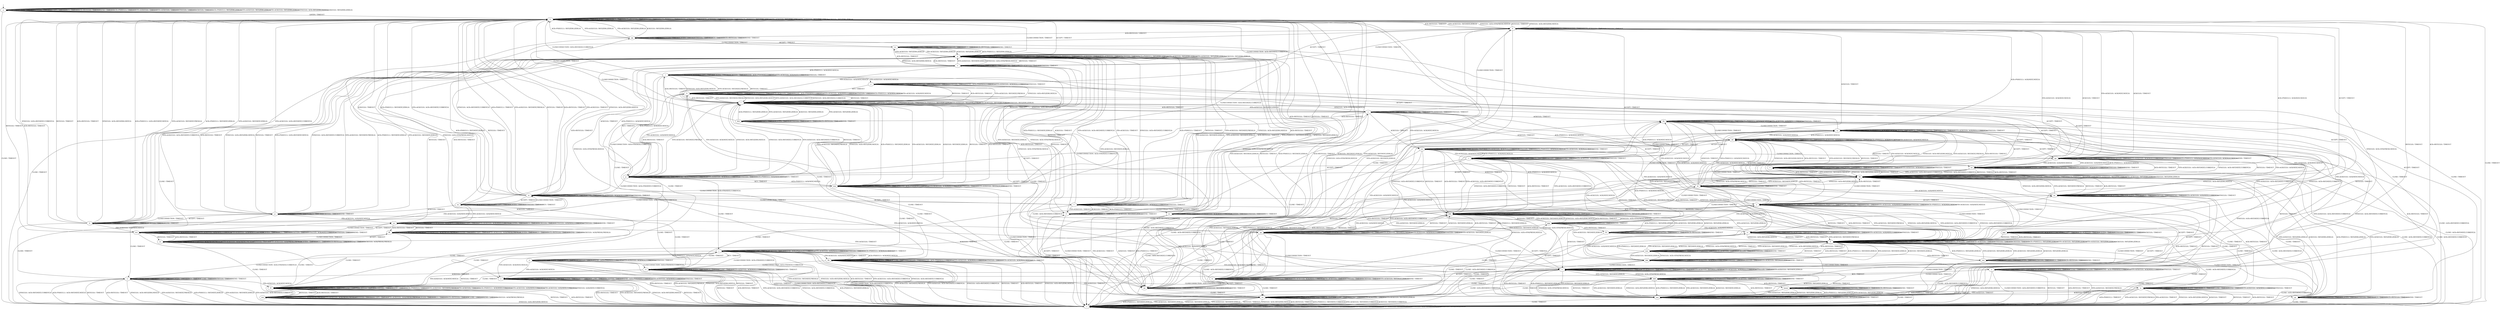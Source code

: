 digraph "" {
	graph [configurations="FreeBSD|Linux|Windows8"];
	node [label="\N"];
	a	[feature=True];
	a -> a	[key=0,
		feature="FreeBSD|Linux|Windows8",
		label="CLOSECONNECTION / TIMEOUT"];
	a -> a	[key=1,
		feature="FreeBSD|Linux|Windows8",
		label="RST(V,V,0) / TIMEOUT"];
	a -> a	[key=2,
		feature="FreeBSD|Linux|Windows8",
		label="ACCEPT / TIMEOUT"];
	a -> a	[key=3,
		feature="FreeBSD|Linux|Windows8",
		label="RCV / TIMEOUT"];
	a -> a	[key=4,
		feature="FreeBSD|Linux|Windows8",
		label="ACK+RST(V,V,0) / TIMEOUT"];
	a -> a	[key=5,
		feature="FreeBSD|Windows8",
		label="SEND / TIMEOUT"];
	a -> a	[key=6,
		feature=Windows8,
		label="ACK+PSH(V,V,1) / TIMEOUT"];
	a -> a	[key=7,
		feature=Windows8,
		label="SYN+ACK(V,V,0) / TIMEOUT"];
	a -> a	[key=8,
		feature=Windows8,
		label="FIN+ACK(V,V,0) / TIMEOUT"];
	a -> a	[key=9,
		feature=Windows8,
		label="SYN(V,V,0) / TIMEOUT"];
	a -> a	[key=10,
		feature=Windows8,
		label="ACK(V,V,0) / TIMEOUT"];
	a -> a	[key=11,
		feature="FreeBSD|Linux",
		label="ACK+PSH(V,V,1) / RST(ZERO,ZERO,0)"];
	a -> a	[key=12,
		feature="FreeBSD|Linux",
		label="SYN+ACK(V,V,0) / RST(ZERO,ZERO,0)"];
	a -> a	[key=13,
		feature="FreeBSD|Linux",
		label="FIN+ACK(V,V,0) / RST(ZERO,ZERO,0)"];
	a -> a	[key=14,
		feature="FreeBSD|Linux",
		label="SYN(V,V,0) / ACK+RST(ZERO,NEXT,0)"];
	a -> a	[key=15,
		feature="FreeBSD|Linux",
		label="ACK(V,V,0) / RST(ZERO,ZERO,0)"];
	b	[feature="FreeBSD|Linux|Windows8"];
	a -> b	[key=0,
		feature="FreeBSD|Linux|Windows8",
		label="LISTEN / TIMEOUT"];
	c	[feature="FreeBSD|Linux|Windows8"];
	a -> c	[key=0,
		feature="FreeBSD|Linux|Windows8",
		label="CLOSE / TIMEOUT"];
	b -> b	[key=0,
		feature="FreeBSD|Linux|Windows8",
		label="CLOSECONNECTION / TIMEOUT"];
	b -> b	[key=1,
		feature="FreeBSD|Linux|Windows8",
		label="RST(V,V,0) / TIMEOUT"];
	b -> b	[key=2,
		feature="FreeBSD|Linux|Windows8",
		label="LISTEN / TIMEOUT"];
	b -> b	[key=3,
		feature="FreeBSD|Linux|Windows8",
		label="RCV / TIMEOUT"];
	b -> b	[key=4,
		feature="FreeBSD|Linux|Windows8",
		label="ACK+RST(V,V,0) / TIMEOUT"];
	b -> b	[key=5,
		feature="FreeBSD|Windows8",
		label="SEND / TIMEOUT"];
	b -> b	[key=6,
		feature=Windows8,
		label="ACK+PSH(V,V,1) / TIMEOUT"];
	b -> b	[key=7,
		feature=Windows8,
		label="SYN+ACK(V,V,0) / TIMEOUT"];
	b -> b	[key=8,
		feature=Windows8,
		label="FIN+ACK(V,V,0) / TIMEOUT"];
	b -> b	[key=9,
		feature=Windows8,
		label="ACK(V,V,0) / TIMEOUT"];
	b -> b	[key=10,
		feature="FreeBSD|Linux",
		label="ACK+PSH(V,V,1) / RST(ZERO,ZERO,0)"];
	b -> b	[key=11,
		feature="FreeBSD|Linux",
		label="SYN+ACK(V,V,0) / RST(ZERO,ZERO,0)"];
	b -> b	[key=12,
		feature="FreeBSD|Linux",
		label="FIN+ACK(V,V,0) / RST(ZERO,ZERO,0)"];
	b -> b	[key=13,
		feature="FreeBSD|Linux",
		label="ACK(V,V,0) / RST(ZERO,ZERO,0)"];
	b -> c	[key=0,
		feature="FreeBSD|Linux|Windows8",
		label="CLOSE / TIMEOUT"];
	d	[feature="FreeBSD|Linux|Windows8"];
	b -> d	[key=0,
		feature="FreeBSD|Linux|Windows8",
		label="SYN(V,V,0) / ACK+SYN(FRESH,NEXT,0)"];
	jj	[feature="FreeBSD|Linux|Windows8"];
	b -> jj	[key=0,
		feature="FreeBSD|Linux|Windows8",
		label="ACCEPT / TIMEOUT"];
	c -> c	[key=0,
		feature="FreeBSD|Linux|Windows8",
		label="CLOSECONNECTION / TIMEOUT"];
	c -> c	[key=1,
		feature="FreeBSD|Linux|Windows8",
		label="RST(V,V,0) / TIMEOUT"];
	c -> c	[key=2,
		feature="FreeBSD|Linux|Windows8",
		label="ACCEPT / TIMEOUT"];
	c -> c	[key=3,
		feature="FreeBSD|Linux|Windows8",
		label="LISTEN / TIMEOUT"];
	c -> c	[key=4,
		feature="FreeBSD|Linux|Windows8",
		label="RCV / TIMEOUT"];
	c -> c	[key=5,
		feature="FreeBSD|Linux|Windows8",
		label="ACK+RST(V,V,0) / TIMEOUT"];
	c -> c	[key=6,
		feature="FreeBSD|Linux|Windows8",
		label="CLOSE / TIMEOUT"];
	c -> c	[key=7,
		feature="FreeBSD|Windows8",
		label="SEND / TIMEOUT"];
	c -> c	[key=8,
		feature=Windows8,
		label="ACK+PSH(V,V,1) / TIMEOUT"];
	c -> c	[key=9,
		feature=Windows8,
		label="SYN+ACK(V,V,0) / TIMEOUT"];
	c -> c	[key=10,
		feature=Windows8,
		label="FIN+ACK(V,V,0) / TIMEOUT"];
	c -> c	[key=11,
		feature=Windows8,
		label="SYN(V,V,0) / TIMEOUT"];
	c -> c	[key=12,
		feature=Windows8,
		label="ACK(V,V,0) / TIMEOUT"];
	c -> c	[key=13,
		feature="FreeBSD|Linux",
		label="ACK+PSH(V,V,1) / RST(ZERO,ZERO,0)"];
	c -> c	[key=14,
		feature="FreeBSD|Linux",
		label="SYN+ACK(V,V,0) / RST(ZERO,ZERO,0)"];
	c -> c	[key=15,
		feature="FreeBSD|Linux",
		label="FIN+ACK(V,V,0) / RST(ZERO,ZERO,0)"];
	c -> c	[key=16,
		feature="FreeBSD|Linux",
		label="SYN(V,V,0) / ACK+RST(ZERO,NEXT,0)"];
	c -> c	[key=17,
		feature="FreeBSD|Linux",
		label="ACK(V,V,0) / RST(ZERO,ZERO,0)"];
	d -> b	[key=0,
		feature="FreeBSD|Linux|Windows8",
		label="RST(V,V,0) / TIMEOUT"];
	d -> b	[key=1,
		feature="Linux|Windows8",
		label="SYN(V,V,0) / ACK+RST(ZERO,NEXT,0)"];
	d -> b	[key=2,
		feature="Linux|Windows8",
		label="ACK+RST(V,V,0) / TIMEOUT"];
	d -> b	[key=3,
		feature=Linux,
		label="SYN+ACK(V,V,0) / RST(NEXT,ZERO,0)"];
	d -> d	[key=0,
		feature="FreeBSD|Linux|Windows8",
		label="CLOSECONNECTION / TIMEOUT"];
	d -> d	[key=1,
		feature="FreeBSD|Linux|Windows8",
		label="LISTEN / TIMEOUT"];
	d -> d	[key=2,
		feature="FreeBSD|Linux|Windows8",
		label="RCV / TIMEOUT"];
	d -> d	[key=3,
		feature="FreeBSD|Windows8",
		label="SEND / TIMEOUT"];
	d -> d	[key=4,
		feature=Windows8,
		label="SYN+ACK(V,V,0) / TIMEOUT"];
	d -> d	[key=5,
		feature=FreeBSD,
		label="SYN(V,V,0) / TIMEOUT"];
	e	[feature="FreeBSD|Linux|Windows8"];
	d -> e	[key=0,
		feature="FreeBSD|Linux|Windows8",
		label="ACCEPT / TIMEOUT"];
	f	[feature="Linux|Windows8"];
	d -> f	[key=0,
		feature="Linux|Windows8",
		label="FIN+ACK(V,V,0) / ACK(NEXT,NEXT,0)"];
	q	[feature="FreeBSD|Linux|Windows8"];
	d -> q	[key=0,
		feature=Windows8,
		label="ACK+PSH(V,V,1) / ACK(NEXT,NEXT,0)"];
	dd	[feature="FreeBSD|Linux|Windows8"];
	d -> dd	[key=0,
		feature=Windows8,
		label="ACK(V,V,0) / TIMEOUT"];
	ee	[feature="FreeBSD|Linux|Windows8"];
	d -> ee	[key=0,
		feature="FreeBSD|Linux|Windows8",
		label="CLOSE / TIMEOUT"];
	nn	[feature=FreeBSD];
	d -> nn	[key=0,
		feature=FreeBSD,
		label="SYN+ACK(V,V,0) / RST(NEXT,ZERO,0)"];
	oo	[feature="FreeBSD|Linux"];
	d -> oo	[key=0,
		feature="FreeBSD|Linux",
		label="ACK+PSH(V,V,1) / ACK(NEXT,NEXT,0)"];
	d -> oo	[key=1,
		feature=FreeBSD,
		label="ACK(V,V,0) / TIMEOUT"];
	pp	[feature=Linux];
	d -> pp	[key=0,
		feature=Linux,
		label="ACK(V,V,0) / TIMEOUT"];
	d -> pp	[key=1,
		feature=FreeBSD,
		label="FIN+ACK(V,V,0) / ACK(NEXT,NEXT,0)"];
	qq	[feature=FreeBSD];
	d -> qq	[key=0,
		feature=FreeBSD,
		label="ACK+RST(V,V,0) / TIMEOUT"];
	e -> d	[key=0,
		feature="FreeBSD|Linux|Windows8",
		label="CLOSECONNECTION / TIMEOUT"];
	e -> e	[key=0,
		feature="FreeBSD|Linux|Windows8",
		label="ACCEPT / TIMEOUT"];
	e -> e	[key=1,
		feature="FreeBSD|Linux|Windows8",
		label="LISTEN / TIMEOUT"];
	e -> e	[key=2,
		feature="FreeBSD|Linux|Windows8",
		label="RCV / TIMEOUT"];
	e -> e	[key=3,
		feature="FreeBSD|Windows8",
		label="SEND / TIMEOUT"];
	e -> e	[key=4,
		feature=Windows8,
		label="SYN+ACK(V,V,0) / TIMEOUT"];
	e -> e	[key=5,
		feature=FreeBSD,
		label="SYN(V,V,0) / TIMEOUT"];
	g	[feature="FreeBSD|Linux|Windows8"];
	e -> g	[key=0,
		feature="FreeBSD|Linux|Windows8",
		label="ACK(V,V,0) / TIMEOUT"];
	e -> g	[key=1,
		feature=FreeBSD,
		label="ACK+PSH(V,V,1) / ACK(NEXT,NEXT,0)"];
	h	[feature="FreeBSD|Linux|Windows8"];
	e -> h	[key=0,
		feature="FreeBSD|Linux|Windows8",
		label="FIN+ACK(V,V,0) / ACK(NEXT,NEXT,0)"];
	i	[feature="Linux|Windows8"];
	e -> i	[key=0,
		feature="Linux|Windows8",
		label="ACK+PSH(V,V,1) / ACK(NEXT,NEXT,0)"];
	e -> ee	[key=0,
		feature="FreeBSD|Linux|Windows8",
		label="CLOSE / TIMEOUT"];
	e -> jj	[key=0,
		feature="FreeBSD|Linux|Windows8",
		label="RST(V,V,0) / TIMEOUT"];
	e -> jj	[key=1,
		feature="Linux|Windows8",
		label="SYN(V,V,0) / ACK+RST(ZERO,NEXT,0)"];
	e -> jj	[key=2,
		feature="Linux|Windows8",
		label="ACK+RST(V,V,0) / TIMEOUT"];
	e -> jj	[key=3,
		feature=Linux,
		label="SYN+ACK(V,V,0) / RST(NEXT,ZERO,0)"];
	rr	[feature="FreeBSD|Linux"];
	e -> rr	[key=0,
		feature=FreeBSD,
		label="SYN+ACK(V,V,0) / RST(NEXT,ZERO,0)"];
	ss	[feature=FreeBSD];
	e -> ss	[key=0,
		feature=FreeBSD,
		label="ACK+RST(V,V,0) / TIMEOUT"];
	f -> c	[key=0,
		feature="Linux|Windows8",
		label="CLOSE / ACK+RST(NEXT,CURRENT,0)"];
	f -> f	[key=0,
		feature="Linux|Windows8",
		label="CLOSECONNECTION / TIMEOUT"];
	f -> f	[key=1,
		feature="Linux|Windows8",
		label="ACK+PSH(V,V,1) / TIMEOUT"];
	f -> f	[key=2,
		feature="Linux|Windows8",
		label="FIN+ACK(V,V,0) / TIMEOUT"];
	f -> f	[key=3,
		feature="Linux|Windows8",
		label="LISTEN / TIMEOUT"];
	f -> f	[key=4,
		feature="Linux|Windows8",
		label="RCV / TIMEOUT"];
	f -> f	[key=5,
		feature="Linux|Windows8",
		label="ACK(V,V,0) / TIMEOUT"];
	f -> f	[key=6,
		feature=Windows8,
		label="SEND / TIMEOUT"];
	f -> f	[key=7,
		feature=Linux,
		label="SYN+ACK(V,V,0) / ACK(NEXT,CURRENT,0)"];
	f -> f	[key=8,
		feature=Linux,
		label="SYN(V,V,0) / TIMEOUT"];
	f -> h	[key=0,
		feature="Linux|Windows8",
		label="ACCEPT / TIMEOUT"];
	kk	[feature="FreeBSD|Linux|Windows8"];
	f -> kk	[key=0,
		feature="Linux|Windows8",
		label="RST(V,V,0) / TIMEOUT"];
	f -> kk	[key=1,
		feature="Linux|Windows8",
		label="ACK+RST(V,V,0) / TIMEOUT"];
	f -> kk	[key=2,
		feature=Windows8,
		label="SYN+ACK(V,V,0) / RST(NEXT,FRESH,0)"];
	f -> kk	[key=3,
		feature=Windows8,
		label="SYN(V,V,0) / ACK+RST(ZERO,NEXT,0)"];
	g -> g	[key=0,
		feature="FreeBSD|Linux|Windows8",
		label="ACCEPT / TIMEOUT"];
	g -> g	[key=1,
		feature="FreeBSD|Linux|Windows8",
		label="LISTEN / TIMEOUT"];
	g -> g	[key=2,
		feature="FreeBSD|Linux|Windows8",
		label="ACK(V,V,0) / TIMEOUT"];
	g -> g	[key=3,
		feature="FreeBSD|Windows8",
		label="SEND / ACK+PSH(NEXT,CURRENT,1)"];
	g -> g	[key=4,
		feature=Linux,
		label="SYN+ACK(V,V,0) / ACK(NEXT,CURRENT,0)"];
	g -> g	[key=5,
		feature=Linux,
		label="SYN(V,V,0) / TIMEOUT"];
	g -> g	[key=6,
		feature=FreeBSD,
		label="ACK+PSH(V,V,1) / ACK(NEXT,NEXT,0)"];
	g -> g	[key=7,
		feature=FreeBSD,
		label="RCV / TIMEOUT"];
	g -> h	[key=0,
		feature="FreeBSD|Linux|Windows8",
		label="FIN+ACK(V,V,0) / ACK(NEXT,NEXT,0)"];
	g -> i	[key=0,
		feature="Linux|Windows8",
		label="ACK+PSH(V,V,1) / ACK(NEXT,NEXT,0)"];
	j	[feature="FreeBSD|Linux|Windows8"];
	g -> j	[key=0,
		feature="FreeBSD|Linux|Windows8",
		label="CLOSE / TIMEOUT"];
	k	[feature="FreeBSD|Linux|Windows8"];
	g -> k	[key=0,
		feature="FreeBSD|Windows8",
		label="CLOSECONNECTION / ACK+FIN(NEXT,CURRENT,0)"];
	l	[feature="FreeBSD|Linux|Windows8"];
	g -> l	[key=0,
		feature="FreeBSD|Linux|Windows8",
		label="RST(V,V,0) / TIMEOUT"];
	g -> l	[key=1,
		feature="FreeBSD|Linux|Windows8",
		label="ACK+RST(V,V,0) / TIMEOUT"];
	g -> l	[key=2,
		feature=Windows8,
		label="SYN+ACK(V,V,0) / RST(NEXT,FRESH,0)"];
	g -> l	[key=3,
		feature=Windows8,
		label="SYN(V,V,0) / ACK+RST(ZERO,NEXT,0)"];
	g -> l	[key=4,
		feature=FreeBSD,
		label="SYN+ACK(V,V,0) / ACK+RST(NEXT,CURRENT,0)"];
	g -> l	[key=5,
		feature=FreeBSD,
		label="SYN(V,V,0) / ACK+RST(NEXT,CURRENT,0)"];
	m	[feature="FreeBSD|Linux|Windows8"];
	g -> m	[key=0,
		feature=Linux,
		label="CLOSECONNECTION / ACK+FIN(NEXT,CURRENT,0)"];
	mm	[feature="FreeBSD|Linux|Windows8"];
	g -> mm	[key=0,
		feature="Linux|Windows8",
		label="RCV / TIMEOUT"];
	h -> h	[key=0,
		feature="FreeBSD|Linux|Windows8",
		label="ACCEPT / TIMEOUT"];
	h -> h	[key=1,
		feature="FreeBSD|Linux|Windows8",
		label="LISTEN / TIMEOUT"];
	h -> h	[key=2,
		feature="FreeBSD|Linux|Windows8",
		label="RCV / TIMEOUT"];
	h -> h	[key=3,
		feature="FreeBSD|Linux|Windows8",
		label="ACK(V,V,0) / TIMEOUT"];
	h -> h	[key=4,
		feature="Linux|Windows8",
		label="ACK+PSH(V,V,1) / TIMEOUT"];
	h -> h	[key=5,
		feature="Linux|Windows8",
		label="FIN+ACK(V,V,0) / TIMEOUT"];
	h -> h	[key=6,
		feature="FreeBSD|Windows8",
		label="SEND / ACK+PSH(NEXT,CURRENT,1)"];
	h -> h	[key=7,
		feature=Linux,
		label="SYN+ACK(V,V,0) / ACK(NEXT,CURRENT,0)"];
	h -> h	[key=8,
		feature=Linux,
		label="SYN(V,V,0) / TIMEOUT"];
	h -> h	[key=9,
		feature=FreeBSD,
		label="ACK+PSH(V,V,1) / ACK(NEXT,NEXT,0)"];
	h -> h	[key=10,
		feature=FreeBSD,
		label="FIN+ACK(V,V,0) / ACK(NEXT,NEXT,0)"];
	h -> l	[key=0,
		feature="FreeBSD|Linux|Windows8",
		label="RST(V,V,0) / TIMEOUT"];
	h -> l	[key=1,
		feature="FreeBSD|Linux|Windows8",
		label="ACK+RST(V,V,0) / TIMEOUT"];
	h -> l	[key=2,
		feature=Windows8,
		label="SYN+ACK(V,V,0) / RST(NEXT,FRESH,0)"];
	h -> l	[key=3,
		feature=Windows8,
		label="SYN(V,V,0) / ACK+RST(ZERO,NEXT,0)"];
	h -> l	[key=4,
		feature=FreeBSD,
		label="SYN+ACK(V,V,0) / ACK+RST(NEXT,CURRENT,0)"];
	h -> l	[key=5,
		feature=FreeBSD,
		label="SYN(V,V,0) / ACK+RST(NEXT,CURRENT,0)"];
	h -> m	[key=0,
		feature="FreeBSD|Windows8",
		label="CLOSECONNECTION / ACK+FIN(NEXT,CURRENT,0)"];
	o	[feature="Linux|Windows8"];
	h -> o	[key=0,
		feature="Linux|Windows8",
		label="CLOSE / TIMEOUT"];
	bb	[feature="FreeBSD|Linux|Windows8"];
	h -> bb	[key=0,
		feature=FreeBSD,
		label="CLOSE / TIMEOUT"];
	uu	[feature=Linux];
	h -> uu	[key=0,
		feature=Linux,
		label="CLOSECONNECTION / ACK+FIN(NEXT,CURRENT,0)"];
	i -> b	[key=0,
		feature="Linux|Windows8",
		label="CLOSECONNECTION / ACK+RST(NEXT,CURRENT,0)"];
	i -> g	[key=0,
		feature="Linux|Windows8",
		label="RCV / TIMEOUT"];
	i -> i	[key=0,
		feature="Linux|Windows8",
		label="ACK+PSH(V,V,1) / ACK(NEXT,NEXT,0)"];
	i -> i	[key=1,
		feature="Linux|Windows8",
		label="ACCEPT / TIMEOUT"];
	i -> i	[key=2,
		feature="Linux|Windows8",
		label="LISTEN / TIMEOUT"];
	i -> i	[key=3,
		feature="Linux|Windows8",
		label="ACK(V,V,0) / TIMEOUT"];
	i -> i	[key=4,
		feature=Windows8,
		label="SEND / ACK+PSH(NEXT,CURRENT,1)"];
	i -> i	[key=5,
		feature=Linux,
		label="SYN+ACK(V,V,0) / ACK(NEXT,CURRENT,0)"];
	i -> i	[key=6,
		feature=Linux,
		label="SYN(V,V,0) / TIMEOUT"];
	i -> l	[key=0,
		feature="Linux|Windows8",
		label="RST(V,V,0) / TIMEOUT"];
	i -> l	[key=1,
		feature="Linux|Windows8",
		label="ACK+RST(V,V,0) / TIMEOUT"];
	i -> l	[key=2,
		feature=Windows8,
		label="SYN+ACK(V,V,0) / RST(NEXT,FRESH,0)"];
	i -> l	[key=3,
		feature=Windows8,
		label="SYN(V,V,0) / ACK+RST(ZERO,NEXT,0)"];
	y	[feature="Linux|Windows8"];
	i -> y	[key=0,
		feature="Linux|Windows8",
		label="FIN+ACK(V,V,0) / ACK(NEXT,NEXT,0)"];
	i -> bb	[key=0,
		feature="Linux|Windows8",
		label="CLOSE / TIMEOUT"];
	j -> c	[key=0,
		feature="FreeBSD|Linux|Windows8",
		label="RST(V,V,0) / TIMEOUT"];
	j -> c	[key=1,
		feature="FreeBSD|Linux|Windows8",
		label="ACK+RST(V,V,0) / TIMEOUT"];
	j -> c	[key=2,
		feature=Windows8,
		label="SYN+ACK(V,V,0) / RST(NEXT,FRESH,0)"];
	j -> c	[key=3,
		feature=Windows8,
		label="SYN(V,V,0) / ACK+RST(ZERO,NEXT,0)"];
	j -> c	[key=4,
		feature=FreeBSD,
		label="SYN+ACK(V,V,0) / ACK+RST(NEXT,CURRENT,0)"];
	j -> c	[key=5,
		feature=FreeBSD,
		label="SYN(V,V,0) / ACK+RST(NEXT,CURRENT,0)"];
	j -> j	[key=0,
		feature="FreeBSD|Linux|Windows8",
		label="ACCEPT / TIMEOUT"];
	j -> j	[key=1,
		feature="FreeBSD|Linux|Windows8",
		label="LISTEN / TIMEOUT"];
	j -> j	[key=2,
		feature="FreeBSD|Linux|Windows8",
		label="CLOSE / TIMEOUT"];
	j -> j	[key=3,
		feature="FreeBSD|Linux|Windows8",
		label="ACK(V,V,0) / TIMEOUT"];
	j -> j	[key=4,
		feature="FreeBSD|Windows8",
		label="SEND / ACK+PSH(NEXT,CURRENT,1)"];
	j -> j	[key=5,
		feature=Linux,
		label="SYN+ACK(V,V,0) / ACK(NEXT,CURRENT,0)"];
	j -> j	[key=6,
		feature=Linux,
		label="SYN(V,V,0) / TIMEOUT"];
	j -> j	[key=7,
		feature=FreeBSD,
		label="ACK+PSH(V,V,1) / ACK(NEXT,NEXT,0)"];
	j -> j	[key=8,
		feature=FreeBSD,
		label="RCV / TIMEOUT"];
	n	[feature="FreeBSD|Linux|Windows8"];
	j -> n	[key=0,
		feature="FreeBSD|Windows8",
		label="CLOSECONNECTION / ACK+FIN(NEXT,CURRENT,0)"];
	j -> o	[key=0,
		feature="Linux|Windows8",
		label="FIN+ACK(V,V,0) / ACK(NEXT,NEXT,0)"];
	j -> bb	[key=0,
		feature="Linux|Windows8",
		label="ACK+PSH(V,V,1) / ACK(NEXT,NEXT,0)"];
	j -> bb	[key=1,
		feature=FreeBSD,
		label="FIN+ACK(V,V,0) / ACK(NEXT,NEXT,0)"];
	ii	[feature="Linux|Windows8"];
	j -> ii	[key=0,
		feature="Linux|Windows8",
		label="RCV / TIMEOUT"];
	vv	[feature=Linux];
	j -> vv	[key=0,
		feature=Linux,
		label="CLOSECONNECTION / ACK+FIN(NEXT,CURRENT,0)"];
	k -> b	[key=0,
		feature="FreeBSD|Linux|Windows8",
		label="RST(V,V,0) / TIMEOUT"];
	k -> b	[key=1,
		feature="FreeBSD|Linux|Windows8",
		label="ACK+RST(V,V,0) / TIMEOUT"];
	k -> b	[key=2,
		feature="Linux|Windows8",
		label="SYN(V,V,0) / ACK+RST(ZERO,NEXT,0)"];
	k -> b	[key=3,
		feature=Windows8,
		label="ACK+PSH(V,V,1) / ACK+RST(NEXT,NEXT,0)"];
	k -> b	[key=4,
		feature=Windows8,
		label="SYN+ACK(V,V,0) / RST(NEXT,FRESH,0)"];
	k -> b	[key=5,
		feature="FreeBSD|Linux",
		label="ACK+PSH(V,V,1) / RST(NEXT,ZERO,0)"];
	k -> b	[key=6,
		feature=Linux,
		label="SYN+ACK(V,V,0) / RST(NEXT,ZERO,0)"];
	k -> b	[key=7,
		feature=FreeBSD,
		label="SYN+ACK(V,V,0) / ACK+RST(NEXT,CURRENT,0)"];
	k -> b	[key=8,
		feature=FreeBSD,
		label="SYN(V,V,0) / ACK+RST(NEXT,CURRENT,0)"];
	k -> k	[key=0,
		feature="FreeBSD|Linux|Windows8",
		label="CLOSECONNECTION / TIMEOUT"];
	k -> k	[key=1,
		feature="FreeBSD|Linux|Windows8",
		label="LISTEN / TIMEOUT"];
	k -> k	[key=2,
		feature="FreeBSD|Linux|Windows8",
		label="RCV / TIMEOUT"];
	k -> k	[key=3,
		feature="FreeBSD|Linux|Windows8",
		label="ACK(V,V,0) / TIMEOUT"];
	k -> k	[key=4,
		feature="FreeBSD|Windows8",
		label="SEND / TIMEOUT"];
	k -> n	[key=0,
		feature="FreeBSD|Linux|Windows8",
		label="CLOSE / TIMEOUT"];
	p	[feature="FreeBSD|Linux|Windows8"];
	k -> p	[key=0,
		feature="FreeBSD|Linux|Windows8",
		label="ACCEPT / TIMEOUT"];
	s	[feature="FreeBSD|Linux|Windows8"];
	k -> s	[key=0,
		feature=Windows8,
		label="FIN+ACK(V,V,0) / ACK(NEXT,NEXT,0)"];
	ww	[feature="FreeBSD|Linux"];
	k -> ww	[key=0,
		feature="FreeBSD|Linux",
		label="FIN+ACK(V,V,0) / ACK(NEXT,NEXT,0)"];
	l -> b	[key=0,
		feature="FreeBSD|Linux|Windows8",
		label="CLOSECONNECTION / TIMEOUT"];
	l -> c	[key=0,
		feature="FreeBSD|Linux|Windows8",
		label="CLOSE / TIMEOUT"];
	l -> l	[key=0,
		feature="FreeBSD|Linux|Windows8",
		label="RST(V,V,0) / TIMEOUT"];
	l -> l	[key=1,
		feature="FreeBSD|Linux|Windows8",
		label="ACCEPT / TIMEOUT"];
	l -> l	[key=2,
		feature="FreeBSD|Linux|Windows8",
		label="LISTEN / TIMEOUT"];
	l -> l	[key=3,
		feature="FreeBSD|Linux|Windows8",
		label="RCV / TIMEOUT"];
	l -> l	[key=4,
		feature="FreeBSD|Linux|Windows8",
		label="ACK+RST(V,V,0) / TIMEOUT"];
	l -> l	[key=5,
		feature="FreeBSD|Windows8",
		label="SEND / TIMEOUT"];
	l -> l	[key=6,
		feature=Windows8,
		label="ACK+PSH(V,V,1) / TIMEOUT"];
	l -> l	[key=7,
		feature=Windows8,
		label="SYN+ACK(V,V,0) / TIMEOUT"];
	l -> l	[key=8,
		feature=Windows8,
		label="FIN+ACK(V,V,0) / TIMEOUT"];
	l -> l	[key=9,
		feature=Windows8,
		label="ACK(V,V,0) / TIMEOUT"];
	l -> l	[key=10,
		feature="FreeBSD|Linux",
		label="ACK+PSH(V,V,1) / RST(ZERO,ZERO,0)"];
	l -> l	[key=11,
		feature="FreeBSD|Linux",
		label="SYN+ACK(V,V,0) / RST(ZERO,ZERO,0)"];
	l -> l	[key=12,
		feature="FreeBSD|Linux",
		label="FIN+ACK(V,V,0) / RST(ZERO,ZERO,0)"];
	l -> l	[key=13,
		feature="FreeBSD|Linux",
		label="ACK(V,V,0) / RST(ZERO,ZERO,0)"];
	z	[feature="FreeBSD|Linux|Windows8"];
	l -> z	[key=0,
		feature="FreeBSD|Linux|Windows8",
		label="SYN(V,V,0) / ACK+SYN(FRESH,NEXT,0)"];
	m -> b	[key=0,
		feature="FreeBSD|Linux|Windows8",
		label="RST(V,V,0) / TIMEOUT"];
	m -> b	[key=1,
		feature="FreeBSD|Linux|Windows8",
		label="ACK+RST(V,V,0) / TIMEOUT"];
	m -> b	[key=2,
		feature=Windows8,
		label="ACK+PSH(V,V,1) / TIMEOUT"];
	m -> b	[key=3,
		feature=Windows8,
		label="SYN+ACK(V,V,0) / RST(NEXT,FRESH,0)"];
	m -> b	[key=4,
		feature=Windows8,
		label="FIN+ACK(V,V,0) / TIMEOUT"];
	m -> b	[key=5,
		feature=Windows8,
		label="SYN(V,V,0) / ACK+RST(ZERO,NEXT,0)"];
	m -> b	[key=6,
		feature=Windows8,
		label="ACK(V,V,0) / TIMEOUT"];
	m -> b	[key=7,
		feature="FreeBSD|Linux",
		label="ACK+PSH(V,V,1) / RST(NEXT,ZERO,0)"];
	m -> b	[key=8,
		feature=FreeBSD,
		label="SYN+ACK(V,V,0) / ACK+RST(NEXT,CURRENT,0)"];
	m -> b	[key=9,
		feature=FreeBSD,
		label="SYN(V,V,0) / ACK+RST(NEXT,CURRENT,0)"];
	m -> k	[key=0,
		feature=Linux,
		label="ACK(V,V,0) / TIMEOUT"];
	m -> m	[key=0,
		feature="FreeBSD|Linux|Windows8",
		label="CLOSECONNECTION / TIMEOUT"];
	m -> m	[key=1,
		feature="FreeBSD|Linux|Windows8",
		label="LISTEN / TIMEOUT"];
	m -> m	[key=2,
		feature="FreeBSD|Linux|Windows8",
		label="RCV / TIMEOUT"];
	m -> m	[key=3,
		feature="FreeBSD|Windows8",
		label="SEND / TIMEOUT"];
	m -> m	[key=4,
		feature=Linux,
		label="SYN+ACK(V,V,0) / ACK(NEXT,CURRENT,0)"];
	m -> m	[key=5,
		feature=Linux,
		label="SYN(V,V,0) / TIMEOUT"];
	v	[feature="FreeBSD|Linux|Windows8"];
	m -> v	[key=0,
		feature="FreeBSD|Windows8",
		label="ACCEPT / TIMEOUT"];
	w	[feature="Linux|Windows8"];
	m -> w	[key=0,
		feature=Windows8,
		label="CLOSE / TIMEOUT"];
	m -> nn	[key=0,
		feature=FreeBSD,
		label="FIN+ACK(V,V,0) / TIMEOUT"];
	m -> nn	[key=1,
		feature=FreeBSD,
		label="ACK(V,V,0) / TIMEOUT"];
	m -> vv	[key=0,
		feature="FreeBSD|Linux",
		label="CLOSE / TIMEOUT"];
	m -> ww	[key=0,
		feature=Linux,
		label="FIN+ACK(V,V,0) / ACK(NEXT,NEXT,0)"];
	xx	[feature=Linux];
	m -> xx	[key=0,
		feature=Linux,
		label="ACCEPT / TIMEOUT"];
	n -> c	[key=0,
		feature="FreeBSD|Linux|Windows8",
		label="RST(V,V,0) / TIMEOUT"];
	n -> c	[key=1,
		feature="FreeBSD|Linux|Windows8",
		label="ACK+RST(V,V,0) / TIMEOUT"];
	n -> c	[key=2,
		feature="Linux|Windows8",
		label="SYN(V,V,0) / ACK+RST(ZERO,NEXT,0)"];
	n -> c	[key=3,
		feature=Windows8,
		label="ACK+PSH(V,V,1) / ACK+RST(NEXT,NEXT,0)"];
	n -> c	[key=4,
		feature=Windows8,
		label="SYN+ACK(V,V,0) / RST(NEXT,FRESH,0)"];
	n -> c	[key=5,
		feature="FreeBSD|Linux",
		label="ACK+PSH(V,V,1) / RST(NEXT,ZERO,0)"];
	n -> c	[key=6,
		feature=Linux,
		label="SYN+ACK(V,V,0) / RST(NEXT,ZERO,0)"];
	n -> c	[key=7,
		feature=FreeBSD,
		label="SYN+ACK(V,V,0) / ACK+RST(NEXT,CURRENT,0)"];
	n -> c	[key=8,
		feature=FreeBSD,
		label="SYN(V,V,0) / ACK+RST(NEXT,CURRENT,0)"];
	n -> n	[key=0,
		feature="FreeBSD|Linux|Windows8",
		label="CLOSECONNECTION / TIMEOUT"];
	n -> n	[key=1,
		feature="FreeBSD|Linux|Windows8",
		label="ACCEPT / TIMEOUT"];
	n -> n	[key=2,
		feature="FreeBSD|Linux|Windows8",
		label="LISTEN / TIMEOUT"];
	n -> n	[key=3,
		feature="FreeBSD|Linux|Windows8",
		label="RCV / TIMEOUT"];
	n -> n	[key=4,
		feature="FreeBSD|Linux|Windows8",
		label="CLOSE / TIMEOUT"];
	n -> n	[key=5,
		feature="FreeBSD|Linux|Windows8",
		label="ACK(V,V,0) / TIMEOUT"];
	n -> n	[key=6,
		feature="FreeBSD|Windows8",
		label="SEND / TIMEOUT"];
	ff	[feature="FreeBSD|Linux|Windows8"];
	n -> ff	[key=0,
		feature="FreeBSD|Linux|Windows8",
		label="FIN+ACK(V,V,0) / ACK(NEXT,NEXT,0)"];
	o -> c	[key=0,
		feature="Linux|Windows8",
		label="RST(V,V,0) / TIMEOUT"];
	o -> c	[key=1,
		feature="Linux|Windows8",
		label="ACK+RST(V,V,0) / TIMEOUT"];
	o -> c	[key=2,
		feature=Windows8,
		label="SYN+ACK(V,V,0) / RST(NEXT,FRESH,0)"];
	o -> c	[key=3,
		feature=Windows8,
		label="SYN(V,V,0) / ACK+RST(ZERO,NEXT,0)"];
	o -> o	[key=0,
		feature="Linux|Windows8",
		label="ACK+PSH(V,V,1) / TIMEOUT"];
	o -> o	[key=1,
		feature="Linux|Windows8",
		label="ACCEPT / TIMEOUT"];
	o -> o	[key=2,
		feature="Linux|Windows8",
		label="FIN+ACK(V,V,0) / TIMEOUT"];
	o -> o	[key=3,
		feature="Linux|Windows8",
		label="LISTEN / TIMEOUT"];
	o -> o	[key=4,
		feature="Linux|Windows8",
		label="RCV / TIMEOUT"];
	o -> o	[key=5,
		feature="Linux|Windows8",
		label="CLOSE / TIMEOUT"];
	o -> o	[key=6,
		feature="Linux|Windows8",
		label="ACK(V,V,0) / TIMEOUT"];
	o -> o	[key=7,
		feature=Windows8,
		label="SEND / ACK+PSH(NEXT,CURRENT,1)"];
	o -> o	[key=8,
		feature=Linux,
		label="SYN+ACK(V,V,0) / ACK(NEXT,CURRENT,0)"];
	o -> o	[key=9,
		feature=Linux,
		label="SYN(V,V,0) / TIMEOUT"];
	o -> w	[key=0,
		feature="Linux|Windows8",
		label="CLOSECONNECTION / ACK+FIN(NEXT,CURRENT,0)"];
	p -> k	[key=0,
		feature="FreeBSD|Linux|Windows8",
		label="CLOSECONNECTION / TIMEOUT"];
	p -> n	[key=0,
		feature="FreeBSD|Linux|Windows8",
		label="CLOSE / TIMEOUT"];
	p -> p	[key=0,
		feature="FreeBSD|Linux|Windows8",
		label="ACCEPT / TIMEOUT"];
	p -> p	[key=1,
		feature="FreeBSD|Linux|Windows8",
		label="LISTEN / TIMEOUT"];
	p -> p	[key=2,
		feature="FreeBSD|Linux|Windows8",
		label="RCV / TIMEOUT"];
	p -> p	[key=3,
		feature="FreeBSD|Linux|Windows8",
		label="ACK(V,V,0) / TIMEOUT"];
	p -> p	[key=4,
		feature="FreeBSD|Windows8",
		label="SEND / TIMEOUT"];
	gg	[feature="FreeBSD|Linux|Windows8"];
	p -> gg	[key=0,
		feature=Windows8,
		label="FIN+ACK(V,V,0) / ACK(NEXT,NEXT,0)"];
	p -> jj	[key=0,
		feature="FreeBSD|Linux|Windows8",
		label="RST(V,V,0) / TIMEOUT"];
	p -> jj	[key=1,
		feature="FreeBSD|Linux|Windows8",
		label="ACK+RST(V,V,0) / TIMEOUT"];
	p -> jj	[key=2,
		feature="Linux|Windows8",
		label="SYN(V,V,0) / ACK+RST(ZERO,NEXT,0)"];
	p -> jj	[key=3,
		feature=Windows8,
		label="ACK+PSH(V,V,1) / ACK+RST(NEXT,NEXT,0)"];
	p -> jj	[key=4,
		feature=Windows8,
		label="SYN+ACK(V,V,0) / RST(NEXT,FRESH,0)"];
	p -> jj	[key=5,
		feature="FreeBSD|Linux",
		label="ACK+PSH(V,V,1) / RST(NEXT,ZERO,0)"];
	p -> jj	[key=6,
		feature=Linux,
		label="SYN+ACK(V,V,0) / RST(NEXT,ZERO,0)"];
	p -> jj	[key=7,
		feature=FreeBSD,
		label="SYN+ACK(V,V,0) / ACK+RST(NEXT,CURRENT,0)"];
	p -> jj	[key=8,
		feature=FreeBSD,
		label="SYN(V,V,0) / ACK+RST(NEXT,CURRENT,0)"];
	yy	[feature="FreeBSD|Linux"];
	p -> yy	[key=0,
		feature="FreeBSD|Linux",
		label="FIN+ACK(V,V,0) / ACK(NEXT,NEXT,0)"];
	q -> c	[key=0,
		feature="FreeBSD|Linux|Windows8",
		label="CLOSE / ACK+RST(NEXT,CURRENT,0)"];
	q -> i	[key=0,
		feature=Windows8,
		label="ACCEPT / TIMEOUT"];
	q -> q	[key=0,
		feature="FreeBSD|Linux|Windows8",
		label="CLOSECONNECTION / TIMEOUT"];
	q -> q	[key=1,
		feature="FreeBSD|Linux|Windows8",
		label="ACK+PSH(V,V,1) / ACK(NEXT,NEXT,0)"];
	q -> q	[key=2,
		feature="FreeBSD|Linux|Windows8",
		label="LISTEN / TIMEOUT"];
	q -> q	[key=3,
		feature="FreeBSD|Linux|Windows8",
		label="RCV / TIMEOUT"];
	q -> q	[key=4,
		feature="FreeBSD|Linux|Windows8",
		label="ACK(V,V,0) / TIMEOUT"];
	q -> q	[key=5,
		feature="FreeBSD|Windows8",
		label="SEND / TIMEOUT"];
	q -> q	[key=6,
		feature=Linux,
		label="SYN+ACK(V,V,0) / ACK(NEXT,CURRENT,0)"];
	q -> q	[key=7,
		feature=Linux,
		label="SYN(V,V,0) / TIMEOUT"];
	r	[feature="FreeBSD|Linux|Windows8"];
	q -> r	[key=0,
		feature=Linux,
		label="ACCEPT / TIMEOUT"];
	q -> s	[key=0,
		feature=Linux,
		label="FIN+ACK(V,V,0) / ACK(NEXT,NEXT,0)"];
	aa	[feature="Linux|Windows8"];
	q -> aa	[key=0,
		feature=Windows8,
		label="FIN+ACK(V,V,0) / ACK(NEXT,NEXT,0)"];
	q -> dd	[key=0,
		feature=FreeBSD,
		label="FIN+ACK(V,V,0) / ACK(NEXT,NEXT,0)"];
	q -> kk	[key=0,
		feature=Windows8,
		label="SYN+ACK(V,V,0) / RST(NEXT,FRESH,0)"];
	q -> kk	[key=1,
		feature=Windows8,
		label="RST(V,V,0) / TIMEOUT"];
	q -> kk	[key=2,
		feature=Windows8,
		label="SYN(V,V,0) / ACK+RST(ZERO,NEXT,0)"];
	q -> kk	[key=3,
		feature=Windows8,
		label="ACK+RST(V,V,0) / TIMEOUT"];
	q -> oo	[key=0,
		feature=FreeBSD,
		label="ACCEPT / TIMEOUT"];
	aaa	[feature="FreeBSD|Linux"];
	q -> aaa	[key=0,
		feature="FreeBSD|Linux",
		label="RST(V,V,0) / TIMEOUT"];
	q -> aaa	[key=1,
		feature="FreeBSD|Linux",
		label="ACK+RST(V,V,0) / TIMEOUT"];
	q -> aaa	[key=2,
		feature=FreeBSD,
		label="SYN+ACK(V,V,0) / ACK+RST(NEXT,CURRENT,0)"];
	q -> aaa	[key=3,
		feature=FreeBSD,
		label="SYN(V,V,0) / ACK+RST(NEXT,CURRENT,0)"];
	r -> c	[key=0,
		feature="FreeBSD|Linux|Windows8",
		label="CLOSE / ACK+RST(NEXT,CURRENT,0)"];
	r -> q	[key=0,
		feature=Windows8,
		label="CLOSECONNECTION / TIMEOUT"];
	r -> r	[key=0,
		feature="FreeBSD|Linux|Windows8",
		label="ACK+PSH(V,V,1) / ACK(NEXT,NEXT,0)"];
	r -> r	[key=1,
		feature="FreeBSD|Linux|Windows8",
		label="ACCEPT / TIMEOUT"];
	r -> r	[key=2,
		feature="FreeBSD|Linux|Windows8",
		label="LISTEN / TIMEOUT"];
	r -> r	[key=3,
		feature="FreeBSD|Linux|Windows8",
		label="RCV / TIMEOUT"];
	r -> r	[key=4,
		feature="FreeBSD|Linux|Windows8",
		label="ACK(V,V,0) / TIMEOUT"];
	r -> r	[key=5,
		feature="FreeBSD|Windows8",
		label="SEND / TIMEOUT"];
	r -> r	[key=6,
		feature=Linux,
		label="SYN+ACK(V,V,0) / ACK(NEXT,CURRENT,0)"];
	r -> r	[key=7,
		feature=Linux,
		label="SYN(V,V,0) / TIMEOUT"];
	cc	[feature="Linux|Windows8"];
	r -> cc	[key=0,
		feature=Windows8,
		label="FIN+ACK(V,V,0) / ACK(NEXT,NEXT,0)"];
	r -> gg	[key=0,
		feature=Linux,
		label="FIN+ACK(V,V,0) / ACK(NEXT,NEXT,0)"];
	ll	[feature="FreeBSD|Linux|Windows8"];
	r -> ll	[key=0,
		feature=Windows8,
		label="SYN+ACK(V,V,0) / RST(NEXT,FRESH,0)"];
	r -> ll	[key=1,
		feature=Windows8,
		label="RST(V,V,0) / TIMEOUT"];
	r -> ll	[key=2,
		feature=Windows8,
		label="SYN(V,V,0) / ACK+RST(ZERO,NEXT,0)"];
	r -> ll	[key=3,
		feature=Windows8,
		label="ACK+RST(V,V,0) / TIMEOUT"];
	r -> oo	[key=0,
		feature="FreeBSD|Linux",
		label="CLOSECONNECTION / TIMEOUT"];
	bbb	[feature="FreeBSD|Linux"];
	r -> bbb	[key=0,
		feature="FreeBSD|Linux",
		label="RST(V,V,0) / TIMEOUT"];
	r -> bbb	[key=1,
		feature="FreeBSD|Linux",
		label="ACK+RST(V,V,0) / TIMEOUT"];
	r -> bbb	[key=2,
		feature=FreeBSD,
		label="SYN+ACK(V,V,0) / ACK+RST(NEXT,CURRENT,0)"];
	r -> bbb	[key=3,
		feature=FreeBSD,
		label="SYN(V,V,0) / ACK+RST(NEXT,CURRENT,0)"];
	ccc	[feature=FreeBSD];
	r -> ccc	[key=0,
		feature=FreeBSD,
		label="FIN+ACK(V,V,0) / ACK(NEXT,NEXT,0)"];
	s -> b	[key=0,
		feature=Windows8,
		label="RST(V,V,0) / TIMEOUT"];
	s -> b	[key=1,
		feature=Windows8,
		label="ACK+RST(V,V,0) / TIMEOUT"];
	s -> c	[key=0,
		feature=Linux,
		label="CLOSE / ACK+RST(NEXT,CURRENT,0)"];
	s -> d	[key=0,
		feature=Windows8,
		label="SYN(V,V,0) / ACK+SYN(FRESH,NEXT,0)"];
	s -> s	[key=0,
		feature="FreeBSD|Linux|Windows8",
		label="CLOSECONNECTION / TIMEOUT"];
	s -> s	[key=1,
		feature="FreeBSD|Linux|Windows8",
		label="LISTEN / TIMEOUT"];
	s -> s	[key=2,
		feature="FreeBSD|Linux|Windows8",
		label="RCV / TIMEOUT"];
	s -> s	[key=3,
		feature="Linux|Windows8",
		label="ACK+PSH(V,V,1) / TIMEOUT"];
	s -> s	[key=4,
		feature="Linux|Windows8",
		label="FIN+ACK(V,V,0) / TIMEOUT"];
	s -> s	[key=5,
		feature="Linux|Windows8",
		label="ACK(V,V,0) / TIMEOUT"];
	s -> s	[key=6,
		feature="FreeBSD|Windows8",
		label="SEND / TIMEOUT"];
	s -> s	[key=7,
		feature=Windows8,
		label="SYN+ACK(V,V,0) / RST(NEXT,FRESH,0)"];
	s -> s	[key=8,
		feature=Linux,
		label="SYN+ACK(V,V,0) / ACK(NEXT,CURRENT,0)"];
	s -> s	[key=9,
		feature=Linux,
		label="SYN(V,V,0) / TIMEOUT"];
	s -> s	[key=10,
		feature=FreeBSD,
		label="SYN+ACK(V,V,0) / RST(NEXT,ZERO,0)"];
	s -> ee	[key=0,
		feature=FreeBSD,
		label="CLOSE / TIMEOUT"];
	s -> ff	[key=0,
		feature=Windows8,
		label="CLOSE / TIMEOUT"];
	s -> gg	[key=0,
		feature="Linux|Windows8",
		label="ACCEPT / TIMEOUT"];
	tt	[feature=Linux];
	s -> tt	[key=0,
		feature=FreeBSD,
		label="ACCEPT / TIMEOUT"];
	s -> aaa	[key=0,
		feature="FreeBSD|Linux",
		label="RST(V,V,0) / TIMEOUT"];
	s -> aaa	[key=1,
		feature="FreeBSD|Linux",
		label="ACK+RST(V,V,0) / TIMEOUT"];
	s -> aaa	[key=2,
		feature=FreeBSD,
		label="ACK+PSH(V,V,1) / RST(NEXT,ZERO,0)"];
	s -> aaa	[key=3,
		feature=FreeBSD,
		label="FIN+ACK(V,V,0) / RST(NEXT,ZERO,0)"];
	s -> aaa	[key=4,
		feature=FreeBSD,
		label="ACK(V,V,0) / RST(NEXT,ZERO,0)"];
	ddd	[feature="FreeBSD|Linux"];
	s -> ddd	[key=0,
		feature=FreeBSD,
		label="SYN(V,V,0) / ACK+SYN(FRESH,NEXT,0)"];
	__start0	[feature=True,
		label="",
		shape=none];
	__start0 -> a	[key=0];
	u	[feature="FreeBSD|Linux|Windows8"];
	u -> c	[key=0,
		feature="FreeBSD|Linux|Windows8",
		label="CLOSE / ACK+RST(NEXT,CURRENT,0)"];
	u -> f	[key=0,
		feature="Linux|Windows8",
		label="CLOSECONNECTION / TIMEOUT"];
	u -> u	[key=0,
		feature="FreeBSD|Linux|Windows8",
		label="ACCEPT / TIMEOUT"];
	u -> u	[key=1,
		feature="FreeBSD|Linux|Windows8",
		label="LISTEN / TIMEOUT"];
	u -> u	[key=2,
		feature="FreeBSD|Linux|Windows8",
		label="RCV / TIMEOUT"];
	u -> u	[key=3,
		feature="FreeBSD|Linux|Windows8",
		label="ACK(V,V,0) / TIMEOUT"];
	u -> u	[key=4,
		feature="Linux|Windows8",
		label="ACK+PSH(V,V,1) / TIMEOUT"];
	u -> u	[key=5,
		feature="Linux|Windows8",
		label="FIN+ACK(V,V,0) / TIMEOUT"];
	u -> u	[key=6,
		feature="FreeBSD|Windows8",
		label="SEND / TIMEOUT"];
	u -> u	[key=7,
		feature=Linux,
		label="SYN+ACK(V,V,0) / ACK(NEXT,CURRENT,0)"];
	u -> u	[key=8,
		feature=Linux,
		label="SYN(V,V,0) / TIMEOUT"];
	u -> u	[key=9,
		feature=FreeBSD,
		label="ACK+PSH(V,V,1) / ACK(NEXT,NEXT,0)"];
	u -> u	[key=10,
		feature=FreeBSD,
		label="FIN+ACK(V,V,0) / ACK(NEXT,NEXT,0)"];
	u -> dd	[key=0,
		feature=FreeBSD,
		label="CLOSECONNECTION / TIMEOUT"];
	u -> ll	[key=0,
		feature="FreeBSD|Windows8",
		label="RST(V,V,0) / TIMEOUT"];
	u -> ll	[key=1,
		feature="FreeBSD|Windows8",
		label="ACK+RST(V,V,0) / TIMEOUT"];
	u -> ll	[key=2,
		feature=Windows8,
		label="SYN+ACK(V,V,0) / RST(NEXT,FRESH,0)"];
	u -> ll	[key=3,
		feature=Windows8,
		label="SYN(V,V,0) / ACK+RST(ZERO,NEXT,0)"];
	u -> ll	[key=4,
		feature=FreeBSD,
		label="SYN+ACK(V,V,0) / ACK+RST(NEXT,CURRENT,0)"];
	u -> ll	[key=5,
		feature=FreeBSD,
		label="SYN(V,V,0) / ACK+RST(NEXT,CURRENT,0)"];
	u -> bbb	[key=0,
		feature=Linux,
		label="RST(V,V,0) / TIMEOUT"];
	u -> bbb	[key=1,
		feature=Linux,
		label="ACK+RST(V,V,0) / TIMEOUT"];
	v -> m	[key=0,
		feature="FreeBSD|Windows8",
		label="CLOSECONNECTION / TIMEOUT"];
	v -> v	[key=0,
		feature="FreeBSD|Linux|Windows8",
		label="ACCEPT / TIMEOUT"];
	v -> v	[key=1,
		feature="FreeBSD|Linux|Windows8",
		label="LISTEN / TIMEOUT"];
	v -> v	[key=2,
		feature="FreeBSD|Linux|Windows8",
		label="RCV / TIMEOUT"];
	v -> v	[key=3,
		feature="FreeBSD|Windows8",
		label="SEND / TIMEOUT"];
	v -> v	[key=4,
		feature=Linux,
		label="SYN+ACK(V,V,0) / ACK(NEXT,CURRENT,0)"];
	v -> v	[key=5,
		feature=Linux,
		label="SYN(V,V,0) / TIMEOUT"];
	v -> w	[key=0,
		feature="Linux|Windows8",
		label="CLOSE / TIMEOUT"];
	v -> jj	[key=0,
		feature="FreeBSD|Linux|Windows8",
		label="RST(V,V,0) / TIMEOUT"];
	v -> jj	[key=1,
		feature="FreeBSD|Linux|Windows8",
		label="ACK+RST(V,V,0) / TIMEOUT"];
	v -> jj	[key=2,
		feature=Windows8,
		label="ACK+PSH(V,V,1) / TIMEOUT"];
	v -> jj	[key=3,
		feature=Windows8,
		label="SYN+ACK(V,V,0) / RST(NEXT,FRESH,0)"];
	v -> jj	[key=4,
		feature=Windows8,
		label="FIN+ACK(V,V,0) / TIMEOUT"];
	v -> jj	[key=5,
		feature=Windows8,
		label="SYN(V,V,0) / ACK+RST(ZERO,NEXT,0)"];
	v -> jj	[key=6,
		feature=Windows8,
		label="ACK(V,V,0) / TIMEOUT"];
	v -> jj	[key=7,
		feature=FreeBSD,
		label="ACK+PSH(V,V,1) / RST(NEXT,ZERO,0)"];
	v -> jj	[key=8,
		feature=FreeBSD,
		label="SYN+ACK(V,V,0) / ACK+RST(NEXT,CURRENT,0)"];
	v -> jj	[key=9,
		feature=FreeBSD,
		label="SYN(V,V,0) / ACK+RST(NEXT,CURRENT,0)"];
	v -> rr	[key=0,
		feature="FreeBSD|Linux",
		label="FIN+ACK(V,V,0) / TIMEOUT"];
	v -> rr	[key=1,
		feature="FreeBSD|Linux",
		label="ACK(V,V,0) / TIMEOUT"];
	v -> rr	[key=2,
		feature=Linux,
		label="ACK+PSH(V,V,1) / TIMEOUT"];
	v -> uu	[key=0,
		feature=Linux,
		label="CLOSECONNECTION / TIMEOUT"];
	v -> vv	[key=0,
		feature=FreeBSD,
		label="CLOSE / TIMEOUT"];
	w -> c	[key=0,
		feature="Linux|Windows8",
		label="RST(V,V,0) / TIMEOUT"];
	w -> c	[key=1,
		feature="Linux|Windows8",
		label="ACK+RST(V,V,0) / TIMEOUT"];
	w -> c	[key=2,
		feature=Windows8,
		label="ACK+PSH(V,V,1) / TIMEOUT"];
	w -> c	[key=3,
		feature=Windows8,
		label="SYN+ACK(V,V,0) / RST(NEXT,FRESH,0)"];
	w -> c	[key=4,
		feature=Windows8,
		label="FIN+ACK(V,V,0) / TIMEOUT"];
	w -> c	[key=5,
		feature=Windows8,
		label="SYN(V,V,0) / ACK+RST(ZERO,NEXT,0)"];
	w -> c	[key=6,
		feature=Windows8,
		label="ACK(V,V,0) / TIMEOUT"];
	w -> w	[key=0,
		feature="Linux|Windows8",
		label="CLOSECONNECTION / TIMEOUT"];
	w -> w	[key=1,
		feature="Linux|Windows8",
		label="ACCEPT / TIMEOUT"];
	w -> w	[key=2,
		feature="Linux|Windows8",
		label="LISTEN / TIMEOUT"];
	w -> w	[key=3,
		feature="Linux|Windows8",
		label="RCV / TIMEOUT"];
	w -> w	[key=4,
		feature="Linux|Windows8",
		label="CLOSE / TIMEOUT"];
	w -> w	[key=5,
		feature=Windows8,
		label="SEND / TIMEOUT"];
	w -> w	[key=6,
		feature=Linux,
		label="SYN+ACK(V,V,0) / ACK(NEXT,CURRENT,0)"];
	w -> w	[key=7,
		feature=Linux,
		label="SYN(V,V,0) / TIMEOUT"];
	w -> ee	[key=0,
		feature=Linux,
		label="ACK+PSH(V,V,1) / TIMEOUT"];
	w -> ee	[key=1,
		feature=Linux,
		label="FIN+ACK(V,V,0) / TIMEOUT"];
	w -> ee	[key=2,
		feature=Linux,
		label="ACK(V,V,0) / TIMEOUT"];
	x	[feature="Linux|Windows8"];
	x -> c	[key=0,
		feature="Linux|Windows8",
		label="CLOSECONNECTION / ACK+RST(NEXT,CURRENT,0)"];
	x -> c	[key=1,
		feature="Linux|Windows8",
		label="RST(V,V,0) / TIMEOUT"];
	x -> c	[key=2,
		feature="Linux|Windows8",
		label="ACK+RST(V,V,0) / TIMEOUT"];
	x -> c	[key=3,
		feature=Windows8,
		label="SYN+ACK(V,V,0) / RST(NEXT,FRESH,0)"];
	x -> c	[key=4,
		feature=Windows8,
		label="SYN(V,V,0) / ACK+RST(ZERO,NEXT,0)"];
	x -> o	[key=0,
		feature="Linux|Windows8",
		label="RCV / TIMEOUT"];
	x -> x	[key=0,
		feature="Linux|Windows8",
		label="ACK+PSH(V,V,1) / TIMEOUT"];
	x -> x	[key=1,
		feature="Linux|Windows8",
		label="ACCEPT / TIMEOUT"];
	x -> x	[key=2,
		feature="Linux|Windows8",
		label="FIN+ACK(V,V,0) / TIMEOUT"];
	x -> x	[key=3,
		feature="Linux|Windows8",
		label="LISTEN / TIMEOUT"];
	x -> x	[key=4,
		feature="Linux|Windows8",
		label="CLOSE / TIMEOUT"];
	x -> x	[key=5,
		feature="Linux|Windows8",
		label="ACK(V,V,0) / TIMEOUT"];
	x -> x	[key=6,
		feature=Windows8,
		label="SEND / ACK+PSH(NEXT,CURRENT,1)"];
	x -> x	[key=7,
		feature=Linux,
		label="SYN+ACK(V,V,0) / ACK(NEXT,CURRENT,0)"];
	x -> x	[key=8,
		feature=Linux,
		label="SYN(V,V,0) / TIMEOUT"];
	y -> b	[key=0,
		feature="Linux|Windows8",
		label="CLOSECONNECTION / ACK+RST(NEXT,CURRENT,0)"];
	y -> h	[key=0,
		feature="Linux|Windows8",
		label="RCV / TIMEOUT"];
	y -> l	[key=0,
		feature="Linux|Windows8",
		label="RST(V,V,0) / TIMEOUT"];
	y -> l	[key=1,
		feature="Linux|Windows8",
		label="ACK+RST(V,V,0) / TIMEOUT"];
	y -> l	[key=2,
		feature=Windows8,
		label="SYN+ACK(V,V,0) / RST(NEXT,FRESH,0)"];
	y -> l	[key=3,
		feature=Windows8,
		label="SYN(V,V,0) / ACK+RST(ZERO,NEXT,0)"];
	y -> x	[key=0,
		feature="Linux|Windows8",
		label="CLOSE / TIMEOUT"];
	y -> y	[key=0,
		feature="Linux|Windows8",
		label="ACK+PSH(V,V,1) / TIMEOUT"];
	y -> y	[key=1,
		feature="Linux|Windows8",
		label="ACCEPT / TIMEOUT"];
	y -> y	[key=2,
		feature="Linux|Windows8",
		label="FIN+ACK(V,V,0) / TIMEOUT"];
	y -> y	[key=3,
		feature="Linux|Windows8",
		label="LISTEN / TIMEOUT"];
	y -> y	[key=4,
		feature="Linux|Windows8",
		label="ACK(V,V,0) / TIMEOUT"];
	y -> y	[key=5,
		feature=Windows8,
		label="SEND / ACK+PSH(NEXT,CURRENT,1)"];
	y -> y	[key=6,
		feature=Linux,
		label="SYN+ACK(V,V,0) / ACK(NEXT,CURRENT,0)"];
	y -> y	[key=7,
		feature=Linux,
		label="SYN(V,V,0) / TIMEOUT"];
	z -> d	[key=0,
		feature="FreeBSD|Linux|Windows8",
		label="CLOSECONNECTION / TIMEOUT"];
	z -> l	[key=0,
		feature="FreeBSD|Linux|Windows8",
		label="RST(V,V,0) / TIMEOUT"];
	z -> l	[key=1,
		feature="Linux|Windows8",
		label="SYN(V,V,0) / ACK+RST(ZERO,NEXT,0)"];
	z -> l	[key=2,
		feature="Linux|Windows8",
		label="ACK+RST(V,V,0) / TIMEOUT"];
	z -> l	[key=3,
		feature=Linux,
		label="SYN+ACK(V,V,0) / RST(NEXT,ZERO,0)"];
	z -> r	[key=0,
		feature="FreeBSD|Linux|Windows8",
		label="ACK+PSH(V,V,1) / ACK(NEXT,NEXT,0)"];
	z -> r	[key=1,
		feature=FreeBSD,
		label="ACK(V,V,0) / TIMEOUT"];
	z -> u	[key=0,
		feature="Linux|Windows8",
		label="FIN+ACK(V,V,0) / ACK(NEXT,NEXT,0)"];
	z -> z	[key=0,
		feature="FreeBSD|Linux|Windows8",
		label="ACCEPT / TIMEOUT"];
	z -> z	[key=1,
		feature="FreeBSD|Linux|Windows8",
		label="LISTEN / TIMEOUT"];
	z -> z	[key=2,
		feature="FreeBSD|Linux|Windows8",
		label="RCV / TIMEOUT"];
	z -> z	[key=3,
		feature="FreeBSD|Windows8",
		label="SEND / TIMEOUT"];
	z -> z	[key=4,
		feature=Windows8,
		label="SYN+ACK(V,V,0) / TIMEOUT"];
	z -> z	[key=5,
		feature=FreeBSD,
		label="SYN(V,V,0) / TIMEOUT"];
	z -> ee	[key=0,
		feature="FreeBSD|Linux|Windows8",
		label="CLOSE / TIMEOUT"];
	hh	[feature="FreeBSD|Linux|Windows8"];
	z -> hh	[key=0,
		feature=Windows8,
		label="ACK(V,V,0) / TIMEOUT"];
	z -> mm	[key=0,
		feature=FreeBSD,
		label="SYN+ACK(V,V,0) / RST(NEXT,ZERO,0)"];
	z -> ccc	[key=0,
		feature=Linux,
		label="ACK(V,V,0) / TIMEOUT"];
	z -> ccc	[key=1,
		feature=FreeBSD,
		label="FIN+ACK(V,V,0) / ACK(NEXT,NEXT,0)"];
	hhh	[feature=FreeBSD];
	z -> hhh	[key=0,
		feature=FreeBSD,
		label="ACK+RST(V,V,0) / TIMEOUT"];
	aa -> c	[key=0,
		feature="Linux|Windows8",
		label="CLOSE / ACK+RST(NEXT,CURRENT,0)"];
	aa -> u	[key=0,
		feature=Linux,
		label="ACCEPT / TIMEOUT"];
	aa -> y	[key=0,
		feature=Windows8,
		label="ACCEPT / TIMEOUT"];
	aa -> aa	[key=0,
		feature="Linux|Windows8",
		label="CLOSECONNECTION / TIMEOUT"];
	aa -> aa	[key=1,
		feature="Linux|Windows8",
		label="ACK+PSH(V,V,1) / TIMEOUT"];
	aa -> aa	[key=2,
		feature="Linux|Windows8",
		label="FIN+ACK(V,V,0) / TIMEOUT"];
	aa -> aa	[key=3,
		feature="Linux|Windows8",
		label="LISTEN / TIMEOUT"];
	aa -> aa	[key=4,
		feature="Linux|Windows8",
		label="RCV / TIMEOUT"];
	aa -> aa	[key=5,
		feature="Linux|Windows8",
		label="ACK(V,V,0) / TIMEOUT"];
	aa -> aa	[key=6,
		feature=Windows8,
		label="SEND / TIMEOUT"];
	aa -> aa	[key=7,
		feature=Linux,
		label="SYN+ACK(V,V,0) / ACK(NEXT,CURRENT,0)"];
	aa -> aa	[key=8,
		feature=Linux,
		label="SYN(V,V,0) / TIMEOUT"];
	aa -> kk	[key=0,
		feature=Windows8,
		label="SYN+ACK(V,V,0) / RST(NEXT,FRESH,0)"];
	aa -> kk	[key=1,
		feature=Windows8,
		label="RST(V,V,0) / TIMEOUT"];
	aa -> kk	[key=2,
		feature=Windows8,
		label="SYN(V,V,0) / ACK+RST(ZERO,NEXT,0)"];
	aa -> kk	[key=3,
		feature=Windows8,
		label="ACK+RST(V,V,0) / TIMEOUT"];
	aa -> aaa	[key=0,
		feature=Linux,
		label="RST(V,V,0) / TIMEOUT"];
	aa -> aaa	[key=1,
		feature=Linux,
		label="ACK+RST(V,V,0) / TIMEOUT"];
	bb -> c	[key=0,
		feature="FreeBSD|Linux|Windows8",
		label="RST(V,V,0) / TIMEOUT"];
	bb -> c	[key=1,
		feature="FreeBSD|Linux|Windows8",
		label="ACK+RST(V,V,0) / TIMEOUT"];
	bb -> c	[key=2,
		feature="Linux|Windows8",
		label="CLOSECONNECTION / ACK+RST(NEXT,CURRENT,0)"];
	bb -> c	[key=3,
		feature=Windows8,
		label="SYN+ACK(V,V,0) / RST(NEXT,FRESH,0)"];
	bb -> c	[key=4,
		feature=Windows8,
		label="SYN(V,V,0) / ACK+RST(ZERO,NEXT,0)"];
	bb -> c	[key=5,
		feature=FreeBSD,
		label="SYN+ACK(V,V,0) / ACK+RST(NEXT,CURRENT,0)"];
	bb -> c	[key=6,
		feature=FreeBSD,
		label="SYN(V,V,0) / ACK+RST(NEXT,CURRENT,0)"];
	bb -> j	[key=0,
		feature="Linux|Windows8",
		label="RCV / TIMEOUT"];
	bb -> x	[key=0,
		feature="Linux|Windows8",
		label="FIN+ACK(V,V,0) / ACK(NEXT,NEXT,0)"];
	bb -> bb	[key=0,
		feature="FreeBSD|Linux|Windows8",
		label="ACK+PSH(V,V,1) / ACK(NEXT,NEXT,0)"];
	bb -> bb	[key=1,
		feature="FreeBSD|Linux|Windows8",
		label="ACCEPT / TIMEOUT"];
	bb -> bb	[key=2,
		feature="FreeBSD|Linux|Windows8",
		label="LISTEN / TIMEOUT"];
	bb -> bb	[key=3,
		feature="FreeBSD|Linux|Windows8",
		label="CLOSE / TIMEOUT"];
	bb -> bb	[key=4,
		feature="FreeBSD|Linux|Windows8",
		label="ACK(V,V,0) / TIMEOUT"];
	bb -> bb	[key=5,
		feature="FreeBSD|Windows8",
		label="SEND / ACK+PSH(NEXT,CURRENT,1)"];
	bb -> bb	[key=6,
		feature=Linux,
		label="SYN+ACK(V,V,0) / ACK(NEXT,CURRENT,0)"];
	bb -> bb	[key=7,
		feature=Linux,
		label="SYN(V,V,0) / TIMEOUT"];
	bb -> bb	[key=8,
		feature=FreeBSD,
		label="FIN+ACK(V,V,0) / ACK(NEXT,NEXT,0)"];
	bb -> bb	[key=9,
		feature=FreeBSD,
		label="RCV / TIMEOUT"];
	bb -> vv	[key=0,
		feature=FreeBSD,
		label="CLOSECONNECTION / ACK+FIN(NEXT,CURRENT,0)"];
	cc -> c	[key=0,
		feature="Linux|Windows8",
		label="CLOSE / ACK+RST(NEXT,CURRENT,0)"];
	cc -> aa	[key=0,
		feature="Linux|Windows8",
		label="CLOSECONNECTION / TIMEOUT"];
	cc -> cc	[key=0,
		feature="Linux|Windows8",
		label="ACK+PSH(V,V,1) / TIMEOUT"];
	cc -> cc	[key=1,
		feature="Linux|Windows8",
		label="ACCEPT / TIMEOUT"];
	cc -> cc	[key=2,
		feature="Linux|Windows8",
		label="FIN+ACK(V,V,0) / TIMEOUT"];
	cc -> cc	[key=3,
		feature="Linux|Windows8",
		label="LISTEN / TIMEOUT"];
	cc -> cc	[key=4,
		feature="Linux|Windows8",
		label="RCV / TIMEOUT"];
	cc -> cc	[key=5,
		feature="Linux|Windows8",
		label="ACK(V,V,0) / TIMEOUT"];
	cc -> cc	[key=6,
		feature=Windows8,
		label="SEND / TIMEOUT"];
	cc -> cc	[key=7,
		feature=Linux,
		label="SYN+ACK(V,V,0) / ACK(NEXT,CURRENT,0)"];
	cc -> cc	[key=8,
		feature=Linux,
		label="SYN(V,V,0) / TIMEOUT"];
	cc -> ll	[key=0,
		feature="Linux|Windows8",
		label="RST(V,V,0) / TIMEOUT"];
	cc -> ll	[key=1,
		feature="Linux|Windows8",
		label="ACK+RST(V,V,0) / TIMEOUT"];
	cc -> ll	[key=2,
		feature=Windows8,
		label="SYN+ACK(V,V,0) / RST(NEXT,FRESH,0)"];
	cc -> ll	[key=3,
		feature=Windows8,
		label="SYN(V,V,0) / ACK+RST(ZERO,NEXT,0)"];
	dd -> c	[key=0,
		feature="FreeBSD|Linux|Windows8",
		label="CLOSE / ACK+RST(NEXT,CURRENT,0)"];
	dd -> f	[key=0,
		feature=Windows8,
		label="FIN+ACK(V,V,0) / ACK(NEXT,NEXT,0)"];
	dd -> g	[key=0,
		feature=Windows8,
		label="ACCEPT / TIMEOUT"];
	dd -> q	[key=0,
		feature="Linux|Windows8",
		label="ACK+PSH(V,V,1) / ACK(NEXT,NEXT,0)"];
	dd -> aa	[key=0,
		feature=Linux,
		label="FIN+ACK(V,V,0) / ACK(NEXT,NEXT,0)"];
	dd -> dd	[key=0,
		feature="FreeBSD|Linux|Windows8",
		label="CLOSECONNECTION / TIMEOUT"];
	dd -> dd	[key=1,
		feature="FreeBSD|Linux|Windows8",
		label="LISTEN / TIMEOUT"];
	dd -> dd	[key=2,
		feature="FreeBSD|Linux|Windows8",
		label="RCV / TIMEOUT"];
	dd -> dd	[key=3,
		feature="FreeBSD|Linux|Windows8",
		label="ACK(V,V,0) / TIMEOUT"];
	dd -> dd	[key=4,
		feature="FreeBSD|Windows8",
		label="SEND / TIMEOUT"];
	dd -> dd	[key=5,
		feature=Linux,
		label="SYN+ACK(V,V,0) / ACK(NEXT,CURRENT,0)"];
	dd -> dd	[key=6,
		feature=Linux,
		label="SYN(V,V,0) / TIMEOUT"];
	dd -> dd	[key=7,
		feature=FreeBSD,
		label="ACK+PSH(V,V,1) / ACK(NEXT,NEXT,0)"];
	dd -> dd	[key=8,
		feature=FreeBSD,
		label="FIN+ACK(V,V,0) / ACK(NEXT,NEXT,0)"];
	dd -> kk	[key=0,
		feature=Windows8,
		label="SYN+ACK(V,V,0) / RST(NEXT,FRESH,0)"];
	dd -> kk	[key=1,
		feature=Windows8,
		label="RST(V,V,0) / TIMEOUT"];
	dd -> kk	[key=2,
		feature=Windows8,
		label="SYN(V,V,0) / ACK+RST(ZERO,NEXT,0)"];
	dd -> kk	[key=3,
		feature=Windows8,
		label="ACK+RST(V,V,0) / TIMEOUT"];
	dd -> pp	[key=0,
		feature=FreeBSD,
		label="ACCEPT / TIMEOUT"];
	dd -> aaa	[key=0,
		feature="FreeBSD|Linux",
		label="RST(V,V,0) / TIMEOUT"];
	dd -> aaa	[key=1,
		feature="FreeBSD|Linux",
		label="ACK+RST(V,V,0) / TIMEOUT"];
	dd -> aaa	[key=2,
		feature=FreeBSD,
		label="SYN+ACK(V,V,0) / ACK+RST(NEXT,CURRENT,0)"];
	dd -> aaa	[key=3,
		feature=FreeBSD,
		label="SYN(V,V,0) / ACK+RST(NEXT,CURRENT,0)"];
	dd -> ccc	[key=0,
		feature=Linux,
		label="ACCEPT / TIMEOUT"];
	ee -> c	[key=0,
		feature="FreeBSD|Linux|Windows8",
		label="RST(V,V,0) / TIMEOUT"];
	ee -> c	[key=1,
		feature="FreeBSD|Linux|Windows8",
		label="SYN(V,V,0) / ACK+RST(ZERO,NEXT,0)"];
	ee -> c	[key=2,
		feature="FreeBSD|Linux|Windows8",
		label="ACK+RST(V,V,0) / TIMEOUT"];
	ee -> c	[key=3,
		feature=Windows8,
		label="ACK+PSH(V,V,1) / RST(NEXT,CURRENT,0)"];
	ee -> c	[key=4,
		feature=Windows8,
		label="FIN+ACK(V,V,0) / RST(NEXT,CURRENT,0)"];
	ee -> c	[key=5,
		feature=Windows8,
		label="ACK(V,V,0) / RST(NEXT,CURRENT,0)"];
	ee -> c	[key=6,
		feature="FreeBSD|Linux",
		label="ACK+PSH(V,V,1) / RST(NEXT,ZERO,0)"];
	ee -> c	[key=7,
		feature="FreeBSD|Linux",
		label="FIN+ACK(V,V,0) / RST(NEXT,ZERO,0)"];
	ee -> c	[key=8,
		feature="FreeBSD|Linux",
		label="ACK(V,V,0) / RST(NEXT,ZERO,0)"];
	ee -> c	[key=9,
		feature=Linux,
		label="SYN+ACK(V,V,0) / RST(NEXT,ZERO,0)"];
	ee -> ee	[key=0,
		feature="FreeBSD|Linux|Windows8",
		label="CLOSECONNECTION / TIMEOUT"];
	ee -> ee	[key=1,
		feature="FreeBSD|Linux|Windows8",
		label="ACCEPT / TIMEOUT"];
	ee -> ee	[key=2,
		feature="FreeBSD|Linux|Windows8",
		label="LISTEN / TIMEOUT"];
	ee -> ee	[key=3,
		feature="FreeBSD|Linux|Windows8",
		label="RCV / TIMEOUT"];
	ee -> ee	[key=4,
		feature="FreeBSD|Linux|Windows8",
		label="CLOSE / TIMEOUT"];
	ee -> ee	[key=5,
		feature="FreeBSD|Windows8",
		label="SEND / TIMEOUT"];
	ee -> ee	[key=6,
		feature=Windows8,
		label="SYN+ACK(V,V,0) / TIMEOUT"];
	ee -> ee	[key=7,
		feature=FreeBSD,
		label="SYN+ACK(V,V,0) / RST(NEXT,ZERO,0)"];
	ff -> c	[key=0,
		feature="Linux|Windows8",
		label="RST(V,V,0) / TIMEOUT"];
	ff -> c	[key=1,
		feature="Linux|Windows8",
		label="ACK+RST(V,V,0) / TIMEOUT"];
	ff -> ff	[key=0,
		feature="FreeBSD|Linux|Windows8",
		label="CLOSECONNECTION / TIMEOUT"];
	ff -> ff	[key=1,
		feature="FreeBSD|Linux|Windows8",
		label="ACCEPT / TIMEOUT"];
	ff -> ff	[key=2,
		feature="FreeBSD|Linux|Windows8",
		label="LISTEN / TIMEOUT"];
	ff -> ff	[key=3,
		feature="FreeBSD|Linux|Windows8",
		label="RCV / TIMEOUT"];
	ff -> ff	[key=4,
		feature="FreeBSD|Linux|Windows8",
		label="CLOSE / TIMEOUT"];
	ff -> ff	[key=5,
		feature="FreeBSD|Linux|Windows8",
		label="ACK(V,V,0) / TIMEOUT"];
	ff -> ff	[key=6,
		feature="FreeBSD|Windows8",
		label="SYN(V,V,0) / TIMEOUT"];
	ff -> ff	[key=7,
		feature="FreeBSD|Windows8",
		label="SEND / TIMEOUT"];
	ff -> ff	[key=8,
		feature=Windows8,
		label="ACK+PSH(V,V,1) / TIMEOUT"];
	ff -> ff	[key=9,
		feature=Windows8,
		label="SYN+ACK(V,V,0) / RST(NEXT,FRESH,0)"];
	ff -> ff	[key=10,
		feature=Windows8,
		label="FIN+ACK(V,V,0) / TIMEOUT"];
	ff -> ff	[key=11,
		feature="FreeBSD|Linux",
		label="ACK+PSH(V,V,1) / ACK(NEXT,CURRENT,0)"];
	ff -> ff	[key=12,
		feature="FreeBSD|Linux",
		label="SYN+ACK(V,V,0) / ACK(NEXT,CURRENT,0)"];
	ff -> ff	[key=13,
		feature="FreeBSD|Linux",
		label="FIN+ACK(V,V,0) / ACK(NEXT,CURRENT,0)"];
	ff -> ff	[key=14,
		feature=Linux,
		label="SYN(V,V,0) / ACK(NEXT,CURRENT,0)"];
	eee	[feature=FreeBSD];
	ff -> eee	[key=0,
		feature=FreeBSD,
		label="RST(V,V,0) / TIMEOUT"];
	ff -> eee	[key=1,
		feature=FreeBSD,
		label="ACK+RST(V,V,0) / TIMEOUT"];
	gg -> c	[key=0,
		feature=Linux,
		label="CLOSE / ACK+RST(NEXT,CURRENT,0)"];
	gg -> e	[key=0,
		feature=Windows8,
		label="SYN(V,V,0) / ACK+SYN(FRESH,NEXT,0)"];
	gg -> s	[key=0,
		feature=Windows8,
		label="CLOSECONNECTION / TIMEOUT"];
	gg -> ee	[key=0,
		feature=FreeBSD,
		label="CLOSE / TIMEOUT"];
	gg -> ff	[key=0,
		feature=Windows8,
		label="CLOSE / TIMEOUT"];
	gg -> gg	[key=0,
		feature="FreeBSD|Linux|Windows8",
		label="ACCEPT / TIMEOUT"];
	gg -> gg	[key=1,
		feature="FreeBSD|Linux|Windows8",
		label="LISTEN / TIMEOUT"];
	gg -> gg	[key=2,
		feature="FreeBSD|Linux|Windows8",
		label="RCV / TIMEOUT"];
	gg -> gg	[key=3,
		feature="Linux|Windows8",
		label="ACK+PSH(V,V,1) / TIMEOUT"];
	gg -> gg	[key=4,
		feature="Linux|Windows8",
		label="FIN+ACK(V,V,0) / TIMEOUT"];
	gg -> gg	[key=5,
		feature="Linux|Windows8",
		label="ACK(V,V,0) / TIMEOUT"];
	gg -> gg	[key=6,
		feature="FreeBSD|Windows8",
		label="SEND / TIMEOUT"];
	gg -> gg	[key=7,
		feature=Windows8,
		label="SYN+ACK(V,V,0) / RST(NEXT,FRESH,0)"];
	gg -> gg	[key=8,
		feature=Linux,
		label="SYN+ACK(V,V,0) / ACK(NEXT,CURRENT,0)"];
	gg -> gg	[key=9,
		feature=Linux,
		label="SYN(V,V,0) / TIMEOUT"];
	gg -> gg	[key=10,
		feature=FreeBSD,
		label="SYN+ACK(V,V,0) / RST(NEXT,ZERO,0)"];
	gg -> jj	[key=0,
		feature=Windows8,
		label="RST(V,V,0) / TIMEOUT"];
	gg -> jj	[key=1,
		feature=Windows8,
		label="ACK+RST(V,V,0) / TIMEOUT"];
	gg -> tt	[key=0,
		feature="FreeBSD|Linux",
		label="CLOSECONNECTION / TIMEOUT"];
	gg -> bbb	[key=0,
		feature="FreeBSD|Linux",
		label="RST(V,V,0) / TIMEOUT"];
	gg -> bbb	[key=1,
		feature="FreeBSD|Linux",
		label="ACK+RST(V,V,0) / TIMEOUT"];
	gg -> bbb	[key=2,
		feature=FreeBSD,
		label="ACK+PSH(V,V,1) / RST(NEXT,ZERO,0)"];
	gg -> bbb	[key=3,
		feature=FreeBSD,
		label="FIN+ACK(V,V,0) / RST(NEXT,ZERO,0)"];
	gg -> bbb	[key=4,
		feature=FreeBSD,
		label="ACK(V,V,0) / RST(NEXT,ZERO,0)"];
	ggg	[feature="FreeBSD|Linux"];
	gg -> ggg	[key=0,
		feature=FreeBSD,
		label="SYN(V,V,0) / ACK+SYN(FRESH,NEXT,0)"];
	hh -> c	[key=0,
		feature="FreeBSD|Linux|Windows8",
		label="CLOSE / ACK+RST(NEXT,CURRENT,0)"];
	hh -> q	[key=0,
		feature="FreeBSD|Linux",
		label="CLOSECONNECTION / TIMEOUT"];
	hh -> r	[key=0,
		feature=Windows8,
		label="ACK+PSH(V,V,1) / ACK(NEXT,NEXT,0)"];
	hh -> u	[key=0,
		feature="FreeBSD|Windows8",
		label="FIN+ACK(V,V,0) / ACK(NEXT,NEXT,0)"];
	hh -> dd	[key=0,
		feature=Windows8,
		label="CLOSECONNECTION / TIMEOUT"];
	hh -> hh	[key=0,
		feature="FreeBSD|Linux|Windows8",
		label="ACCEPT / TIMEOUT"];
	hh -> hh	[key=1,
		feature="FreeBSD|Linux|Windows8",
		label="LISTEN / TIMEOUT"];
	hh -> hh	[key=2,
		feature="FreeBSD|Linux|Windows8",
		label="RCV / TIMEOUT"];
	hh -> hh	[key=3,
		feature="FreeBSD|Linux|Windows8",
		label="ACK(V,V,0) / TIMEOUT"];
	hh -> hh	[key=4,
		feature="FreeBSD|Windows8",
		label="SEND / TIMEOUT"];
	hh -> hh	[key=5,
		feature="FreeBSD|Linux",
		label="ACK+PSH(V,V,1) / ACK(NEXT,NEXT,0)"];
	hh -> hh	[key=6,
		feature=Linux,
		label="SYN+ACK(V,V,0) / ACK(NEXT,CURRENT,0)"];
	hh -> hh	[key=7,
		feature=Linux,
		label="SYN(V,V,0) / TIMEOUT"];
	hh -> ll	[key=0,
		feature="FreeBSD|Linux|Windows8",
		label="RST(V,V,0) / TIMEOUT"];
	hh -> ll	[key=1,
		feature="FreeBSD|Linux|Windows8",
		label="ACK+RST(V,V,0) / TIMEOUT"];
	hh -> ll	[key=2,
		feature=Windows8,
		label="SYN+ACK(V,V,0) / RST(NEXT,FRESH,0)"];
	hh -> ll	[key=3,
		feature=Windows8,
		label="SYN(V,V,0) / ACK+RST(ZERO,NEXT,0)"];
	hh -> ll	[key=4,
		feature=FreeBSD,
		label="SYN+ACK(V,V,0) / ACK+RST(NEXT,CURRENT,0)"];
	hh -> ll	[key=5,
		feature=FreeBSD,
		label="SYN(V,V,0) / ACK+RST(NEXT,CURRENT,0)"];
	ppp	[feature=Linux];
	hh -> ppp	[key=0,
		feature=Linux,
		label="FIN+ACK(V,V,0) / ACK(NEXT,NEXT,0)"];
	ii -> c	[key=0,
		feature="Linux|Windows8",
		label="RST(V,V,0) / TIMEOUT"];
	ii -> c	[key=1,
		feature="Linux|Windows8",
		label="ACK+RST(V,V,0) / TIMEOUT"];
	ii -> c	[key=2,
		feature=Windows8,
		label="CLOSECONNECTION / ACK+RST(NEXT,CURRENT,0)"];
	ii -> c	[key=3,
		feature=Windows8,
		label="SYN+ACK(V,V,0) / RST(NEXT,FRESH,0)"];
	ii -> c	[key=4,
		feature=Windows8,
		label="SYN(V,V,0) / ACK+RST(ZERO,NEXT,0)"];
	ii -> j	[key=0,
		feature="Linux|Windows8",
		label="ACK+PSH(V,V,1) / ACK(NEXT,NEXT,0)"];
	ii -> j	[key=1,
		feature="Linux|Windows8",
		label="CLOSE / TIMEOUT"];
	ii -> o	[key=0,
		feature="Linux|Windows8",
		label="FIN+ACK(V,V,0) / ACK(NEXT,NEXT,0)"];
	ii -> ii	[key=0,
		feature="Linux|Windows8",
		label="ACCEPT / TIMEOUT"];
	ii -> ii	[key=1,
		feature="Linux|Windows8",
		label="LISTEN / TIMEOUT"];
	ii -> ii	[key=2,
		feature="Linux|Windows8",
		label="RCV / TIMEOUT"];
	ii -> ii	[key=3,
		feature="Linux|Windows8",
		label="ACK(V,V,0) / TIMEOUT"];
	ii -> ii	[key=4,
		feature=Windows8,
		label="SEND / ACK+PSH(NEXT,CURRENT,1)"];
	ii -> ii	[key=5,
		feature=Linux,
		label="SYN+ACK(V,V,0) / ACK(NEXT,CURRENT,0)"];
	ii -> ii	[key=6,
		feature=Linux,
		label="SYN(V,V,0) / TIMEOUT"];
	ii -> vv	[key=0,
		feature=Linux,
		label="CLOSECONNECTION / ACK+FIN(NEXT,CURRENT,0)"];
	jj -> b	[key=0,
		feature="FreeBSD|Linux|Windows8",
		label="CLOSECONNECTION / TIMEOUT"];
	jj -> c	[key=0,
		feature="FreeBSD|Linux|Windows8",
		label="CLOSE / TIMEOUT"];
	jj -> e	[key=0,
		feature="FreeBSD|Linux|Windows8",
		label="SYN(V,V,0) / ACK+SYN(FRESH,NEXT,0)"];
	jj -> jj	[key=0,
		feature="FreeBSD|Linux|Windows8",
		label="RST(V,V,0) / TIMEOUT"];
	jj -> jj	[key=1,
		feature="FreeBSD|Linux|Windows8",
		label="ACCEPT / TIMEOUT"];
	jj -> jj	[key=2,
		feature="FreeBSD|Linux|Windows8",
		label="LISTEN / TIMEOUT"];
	jj -> jj	[key=3,
		feature="FreeBSD|Linux|Windows8",
		label="RCV / TIMEOUT"];
	jj -> jj	[key=4,
		feature="FreeBSD|Linux|Windows8",
		label="ACK+RST(V,V,0) / TIMEOUT"];
	jj -> jj	[key=5,
		feature="FreeBSD|Windows8",
		label="SEND / TIMEOUT"];
	jj -> jj	[key=6,
		feature=Windows8,
		label="ACK+PSH(V,V,1) / TIMEOUT"];
	jj -> jj	[key=7,
		feature=Windows8,
		label="SYN+ACK(V,V,0) / TIMEOUT"];
	jj -> jj	[key=8,
		feature=Windows8,
		label="FIN+ACK(V,V,0) / TIMEOUT"];
	jj -> jj	[key=9,
		feature=Windows8,
		label="ACK(V,V,0) / TIMEOUT"];
	jj -> jj	[key=10,
		feature="FreeBSD|Linux",
		label="ACK+PSH(V,V,1) / RST(ZERO,ZERO,0)"];
	jj -> jj	[key=11,
		feature="FreeBSD|Linux",
		label="SYN+ACK(V,V,0) / RST(ZERO,ZERO,0)"];
	jj -> jj	[key=12,
		feature="FreeBSD|Linux",
		label="FIN+ACK(V,V,0) / RST(ZERO,ZERO,0)"];
	jj -> jj	[key=13,
		feature="FreeBSD|Linux",
		label="ACK(V,V,0) / RST(ZERO,ZERO,0)"];
	kk -> b	[key=0,
		feature=FreeBSD,
		label="ACCEPT / TIMEOUT"];
	kk -> c	[key=0,
		feature="FreeBSD|Linux|Windows8",
		label="CLOSE / TIMEOUT"];
	kk -> l	[key=0,
		feature="Linux|Windows8",
		label="ACCEPT / TIMEOUT"];
	kk -> kk	[key=0,
		feature="FreeBSD|Linux|Windows8",
		label="CLOSECONNECTION / TIMEOUT"];
	kk -> kk	[key=1,
		feature="FreeBSD|Linux|Windows8",
		label="RST(V,V,0) / TIMEOUT"];
	kk -> kk	[key=2,
		feature="FreeBSD|Linux|Windows8",
		label="LISTEN / TIMEOUT"];
	kk -> kk	[key=3,
		feature="FreeBSD|Linux|Windows8",
		label="RCV / TIMEOUT"];
	kk -> kk	[key=4,
		feature="FreeBSD|Linux|Windows8",
		label="ACK+RST(V,V,0) / TIMEOUT"];
	kk -> kk	[key=5,
		feature="FreeBSD|Windows8",
		label="SEND / TIMEOUT"];
	kk -> kk	[key=6,
		feature=Windows8,
		label="ACK+PSH(V,V,1) / TIMEOUT"];
	kk -> kk	[key=7,
		feature=Windows8,
		label="SYN+ACK(V,V,0) / TIMEOUT"];
	kk -> kk	[key=8,
		feature=Windows8,
		label="FIN+ACK(V,V,0) / TIMEOUT"];
	kk -> kk	[key=9,
		feature=Windows8,
		label="SYN(V,V,0) / TIMEOUT"];
	kk -> kk	[key=10,
		feature=Windows8,
		label="ACK(V,V,0) / TIMEOUT"];
	kk -> kk	[key=11,
		feature="FreeBSD|Linux",
		label="ACK+PSH(V,V,1) / RST(ZERO,ZERO,0)"];
	kk -> kk	[key=12,
		feature="FreeBSD|Linux",
		label="SYN+ACK(V,V,0) / RST(ZERO,ZERO,0)"];
	kk -> kk	[key=13,
		feature="FreeBSD|Linux",
		label="FIN+ACK(V,V,0) / RST(ZERO,ZERO,0)"];
	kk -> kk	[key=14,
		feature="FreeBSD|Linux",
		label="ACK(V,V,0) / RST(ZERO,ZERO,0)"];
	iii	[feature="FreeBSD|Linux"];
	kk -> iii	[key=0,
		feature="FreeBSD|Linux",
		label="SYN(V,V,0) / ACK+SYN(FRESH,NEXT,0)"];
	ll -> c	[key=0,
		feature="FreeBSD|Linux|Windows8",
		label="CLOSE / TIMEOUT"];
	ll -> kk	[key=0,
		feature=Windows8,
		label="CLOSECONNECTION / TIMEOUT"];
	ll -> ll	[key=0,
		feature="FreeBSD|Linux|Windows8",
		label="RST(V,V,0) / TIMEOUT"];
	ll -> ll	[key=1,
		feature="FreeBSD|Linux|Windows8",
		label="ACCEPT / TIMEOUT"];
	ll -> ll	[key=2,
		feature="FreeBSD|Linux|Windows8",
		label="LISTEN / TIMEOUT"];
	ll -> ll	[key=3,
		feature="FreeBSD|Linux|Windows8",
		label="RCV / TIMEOUT"];
	ll -> ll	[key=4,
		feature="FreeBSD|Linux|Windows8",
		label="ACK+RST(V,V,0) / TIMEOUT"];
	ll -> ll	[key=5,
		feature="FreeBSD|Windows8",
		label="SEND / TIMEOUT"];
	ll -> ll	[key=6,
		feature=Windows8,
		label="ACK+PSH(V,V,1) / TIMEOUT"];
	ll -> ll	[key=7,
		feature=Windows8,
		label="SYN+ACK(V,V,0) / TIMEOUT"];
	ll -> ll	[key=8,
		feature=Windows8,
		label="FIN+ACK(V,V,0) / TIMEOUT"];
	ll -> ll	[key=9,
		feature=Windows8,
		label="SYN(V,V,0) / TIMEOUT"];
	ll -> ll	[key=10,
		feature=Windows8,
		label="ACK(V,V,0) / TIMEOUT"];
	ll -> ll	[key=11,
		feature="FreeBSD|Linux",
		label="ACK+PSH(V,V,1) / RST(ZERO,ZERO,0)"];
	ll -> ll	[key=12,
		feature="FreeBSD|Linux",
		label="SYN+ACK(V,V,0) / RST(ZERO,ZERO,0)"];
	ll -> ll	[key=13,
		feature="FreeBSD|Linux",
		label="FIN+ACK(V,V,0) / RST(ZERO,ZERO,0)"];
	ll -> ll	[key=14,
		feature="FreeBSD|Linux",
		label="ACK(V,V,0) / RST(ZERO,ZERO,0)"];
	ll -> aaa	[key=0,
		feature="FreeBSD|Linux",
		label="CLOSECONNECTION / TIMEOUT"];
	nnn	[feature="FreeBSD|Linux"];
	ll -> nnn	[key=0,
		feature="FreeBSD|Linux",
		label="SYN(V,V,0) / ACK+SYN(FRESH,NEXT,0)"];
	mm -> b	[key=0,
		feature=Windows8,
		label="CLOSECONNECTION / ACK+RST(NEXT,CURRENT,0)"];
	mm -> g	[key=0,
		feature="Linux|Windows8",
		label="ACK+PSH(V,V,1) / ACK(NEXT,NEXT,0)"];
	mm -> h	[key=0,
		feature="Linux|Windows8",
		label="FIN+ACK(V,V,0) / ACK(NEXT,NEXT,0)"];
	mm -> j	[key=0,
		feature="Linux|Windows8",
		label="CLOSE / TIMEOUT"];
	mm -> l	[key=0,
		feature="FreeBSD|Linux|Windows8",
		label="RST(V,V,0) / TIMEOUT"];
	mm -> l	[key=1,
		feature="FreeBSD|Linux|Windows8",
		label="ACK+RST(V,V,0) / TIMEOUT"];
	mm -> l	[key=2,
		feature=Windows8,
		label="SYN+ACK(V,V,0) / RST(NEXT,FRESH,0)"];
	mm -> l	[key=3,
		feature=Windows8,
		label="SYN(V,V,0) / ACK+RST(ZERO,NEXT,0)"];
	mm -> l	[key=4,
		feature=FreeBSD,
		label="ACK+PSH(V,V,1) / RST(NEXT,ZERO,0)"];
	mm -> l	[key=5,
		feature=FreeBSD,
		label="FIN+ACK(V,V,0) / RST(NEXT,ZERO,0)"];
	mm -> l	[key=6,
		feature=FreeBSD,
		label="ACK(V,V,0) / RST(NEXT,ZERO,0)"];
	mm -> m	[key=0,
		feature=Linux,
		label="CLOSECONNECTION / ACK+FIN(NEXT,CURRENT,0)"];
	mm -> z	[key=0,
		feature=FreeBSD,
		label="SYN(V,V,0) / ACK+SYN(FRESH,NEXT,0)"];
	mm -> ee	[key=0,
		feature=FreeBSD,
		label="CLOSE / TIMEOUT"];
	mm -> mm	[key=0,
		feature="FreeBSD|Linux|Windows8",
		label="ACCEPT / TIMEOUT"];
	mm -> mm	[key=1,
		feature="FreeBSD|Linux|Windows8",
		label="LISTEN / TIMEOUT"];
	mm -> mm	[key=2,
		feature="FreeBSD|Linux|Windows8",
		label="RCV / TIMEOUT"];
	mm -> mm	[key=3,
		feature="Linux|Windows8",
		label="ACK(V,V,0) / TIMEOUT"];
	mm -> mm	[key=4,
		feature=Windows8,
		label="SEND / ACK+PSH(NEXT,CURRENT,1)"];
	mm -> mm	[key=5,
		feature=Linux,
		label="SYN+ACK(V,V,0) / ACK(NEXT,CURRENT,0)"];
	mm -> mm	[key=6,
		feature=Linux,
		label="SYN(V,V,0) / TIMEOUT"];
	mm -> mm	[key=7,
		feature=FreeBSD,
		label="SYN+ACK(V,V,0) / RST(NEXT,ZERO,0)"];
	mm -> mm	[key=8,
		feature=FreeBSD,
		label="SEND / TIMEOUT"];
	mm -> nn	[key=0,
		feature=FreeBSD,
		label="CLOSECONNECTION / TIMEOUT"];
	nn -> b	[key=0,
		feature="FreeBSD|Linux",
		label="ACK+PSH(V,V,1) / RST(NEXT,ZERO,0)"];
	nn -> b	[key=1,
		feature="FreeBSD|Linux",
		label="RST(V,V,0) / TIMEOUT"];
	nn -> b	[key=2,
		feature="FreeBSD|Linux",
		label="FIN+ACK(V,V,0) / RST(NEXT,ZERO,0)"];
	nn -> b	[key=3,
		feature="FreeBSD|Linux",
		label="ACK+RST(V,V,0) / TIMEOUT"];
	nn -> b	[key=4,
		feature="FreeBSD|Linux",
		label="ACK(V,V,0) / RST(NEXT,ZERO,0)"];
	nn -> b	[key=5,
		feature=Linux,
		label="SYN+ACK(V,V,0) / RST(NEXT,ZERO,0)"];
	nn -> d	[key=0,
		feature="FreeBSD|Linux",
		label="SYN(V,V,0) / ACK+SYN(FRESH,NEXT,0)"];
	nn -> ee	[key=0,
		feature="FreeBSD|Linux",
		label="CLOSE / TIMEOUT"];
	nn -> nn	[key=0,
		feature="FreeBSD|Linux",
		label="CLOSECONNECTION / TIMEOUT"];
	nn -> nn	[key=1,
		feature="FreeBSD|Linux",
		label="LISTEN / TIMEOUT"];
	nn -> nn	[key=2,
		feature="FreeBSD|Linux",
		label="RCV / TIMEOUT"];
	nn -> nn	[key=3,
		feature=FreeBSD,
		label="SYN+ACK(V,V,0) / RST(NEXT,ZERO,0)"];
	nn -> nn	[key=4,
		feature=FreeBSD,
		label="SEND / TIMEOUT"];
	nn -> rr	[key=0,
		feature="FreeBSD|Linux",
		label="ACCEPT / TIMEOUT"];
	oo -> c	[key=0,
		feature="FreeBSD|Linux",
		label="CLOSE / ACK+RST(NEXT,CURRENT,0)"];
	oo -> g	[key=0,
		feature=FreeBSD,
		label="ACCEPT / TIMEOUT"];
	oo -> i	[key=0,
		feature=Linux,
		label="ACCEPT / TIMEOUT"];
	oo -> kk	[key=0,
		feature="FreeBSD|Linux",
		label="RST(V,V,0) / TIMEOUT"];
	oo -> kk	[key=1,
		feature="FreeBSD|Linux",
		label="ACK+RST(V,V,0) / TIMEOUT"];
	oo -> kk	[key=2,
		feature=FreeBSD,
		label="SYN+ACK(V,V,0) / ACK+RST(NEXT,CURRENT,0)"];
	oo -> kk	[key=3,
		feature=FreeBSD,
		label="SYN(V,V,0) / ACK+RST(NEXT,CURRENT,0)"];
	oo -> oo	[key=0,
		feature="FreeBSD|Linux",
		label="CLOSECONNECTION / TIMEOUT"];
	oo -> oo	[key=1,
		feature="FreeBSD|Linux",
		label="ACK+PSH(V,V,1) / ACK(NEXT,NEXT,0)"];
	oo -> oo	[key=2,
		feature="FreeBSD|Linux",
		label="LISTEN / TIMEOUT"];
	oo -> oo	[key=3,
		feature="FreeBSD|Linux",
		label="RCV / TIMEOUT"];
	oo -> oo	[key=4,
		feature="FreeBSD|Linux",
		label="ACK(V,V,0) / TIMEOUT"];
	oo -> oo	[key=5,
		feature=Linux,
		label="SYN+ACK(V,V,0) / ACK(NEXT,CURRENT,0)"];
	oo -> oo	[key=6,
		feature=Linux,
		label="SYN(V,V,0) / TIMEOUT"];
	oo -> oo	[key=7,
		feature=FreeBSD,
		label="SEND / TIMEOUT"];
	oo -> pp	[key=0,
		feature=FreeBSD,
		label="FIN+ACK(V,V,0) / ACK(NEXT,NEXT,0)"];
	oo -> tt	[key=0,
		feature=Linux,
		label="FIN+ACK(V,V,0) / ACK(NEXT,NEXT,0)"];
	pp -> c	[key=0,
		feature="FreeBSD|Linux",
		label="CLOSE / ACK+RST(NEXT,CURRENT,0)"];
	pp -> f	[key=0,
		feature=Linux,
		label="FIN+ACK(V,V,0) / ACK(NEXT,NEXT,0)"];
	pp -> g	[key=0,
		feature=Linux,
		label="ACCEPT / TIMEOUT"];
	pp -> h	[key=0,
		feature=FreeBSD,
		label="ACCEPT / TIMEOUT"];
	pp -> kk	[key=0,
		feature="FreeBSD|Linux",
		label="RST(V,V,0) / TIMEOUT"];
	pp -> kk	[key=1,
		feature="FreeBSD|Linux",
		label="ACK+RST(V,V,0) / TIMEOUT"];
	pp -> kk	[key=2,
		feature=FreeBSD,
		label="SYN+ACK(V,V,0) / ACK+RST(NEXT,CURRENT,0)"];
	pp -> kk	[key=3,
		feature=FreeBSD,
		label="SYN(V,V,0) / ACK+RST(NEXT,CURRENT,0)"];
	pp -> oo	[key=0,
		feature=Linux,
		label="ACK+PSH(V,V,1) / ACK(NEXT,NEXT,0)"];
	pp -> pp	[key=0,
		feature="FreeBSD|Linux",
		label="CLOSECONNECTION / TIMEOUT"];
	pp -> pp	[key=1,
		feature="FreeBSD|Linux",
		label="LISTEN / TIMEOUT"];
	pp -> pp	[key=2,
		feature="FreeBSD|Linux",
		label="RCV / TIMEOUT"];
	pp -> pp	[key=3,
		feature="FreeBSD|Linux",
		label="ACK(V,V,0) / TIMEOUT"];
	pp -> pp	[key=4,
		feature=Linux,
		label="SYN+ACK(V,V,0) / ACK(NEXT,CURRENT,0)"];
	pp -> pp	[key=5,
		feature=Linux,
		label="SYN(V,V,0) / TIMEOUT"];
	pp -> pp	[key=6,
		feature=FreeBSD,
		label="ACK+PSH(V,V,1) / ACK(NEXT,NEXT,0)"];
	pp -> pp	[key=7,
		feature=FreeBSD,
		label="FIN+ACK(V,V,0) / ACK(NEXT,NEXT,0)"];
	pp -> pp	[key=8,
		feature=FreeBSD,
		label="SEND / TIMEOUT"];
	qq -> b	[key=0,
		feature=FreeBSD,
		label="ACK+PSH(V,V,1) / RST(ZERO,ZERO,0)"];
	qq -> b	[key=1,
		feature=FreeBSD,
		label="SYN+ACK(V,V,0) / RST(ZERO,ZERO,0)"];
	qq -> b	[key=2,
		feature=FreeBSD,
		label="FIN+ACK(V,V,0) / RST(ZERO,ZERO,0)"];
	qq -> b	[key=3,
		feature=FreeBSD,
		label="ACK(V,V,0) / RST(ZERO,ZERO,0)"];
	qq -> c	[key=0,
		feature=FreeBSD,
		label="CLOSE / TIMEOUT"];
	qq -> qq	[key=0,
		feature=FreeBSD,
		label="CLOSECONNECTION / TIMEOUT"];
	qq -> qq	[key=1,
		feature=FreeBSD,
		label="RST(V,V,0) / TIMEOUT"];
	qq -> qq	[key=2,
		feature=FreeBSD,
		label="LISTEN / TIMEOUT"];
	qq -> qq	[key=3,
		feature=FreeBSD,
		label="SYN(V,V,0) / TIMEOUT"];
	qq -> qq	[key=4,
		feature=FreeBSD,
		label="RCV / TIMEOUT"];
	qq -> qq	[key=5,
		feature=FreeBSD,
		label="ACK+RST(V,V,0) / TIMEOUT"];
	qq -> qq	[key=6,
		feature=FreeBSD,
		label="SEND / TIMEOUT"];
	qq -> ss	[key=0,
		feature=FreeBSD,
		label="ACCEPT / TIMEOUT"];
	rr -> e	[key=0,
		feature="FreeBSD|Linux",
		label="SYN(V,V,0) / ACK+SYN(FRESH,NEXT,0)"];
	rr -> ee	[key=0,
		feature="FreeBSD|Linux",
		label="CLOSE / TIMEOUT"];
	rr -> jj	[key=0,
		feature="FreeBSD|Linux",
		label="ACK+PSH(V,V,1) / RST(NEXT,ZERO,0)"];
	rr -> jj	[key=1,
		feature="FreeBSD|Linux",
		label="RST(V,V,0) / TIMEOUT"];
	rr -> jj	[key=2,
		feature="FreeBSD|Linux",
		label="FIN+ACK(V,V,0) / RST(NEXT,ZERO,0)"];
	rr -> jj	[key=3,
		feature="FreeBSD|Linux",
		label="ACK+RST(V,V,0) / TIMEOUT"];
	rr -> jj	[key=4,
		feature="FreeBSD|Linux",
		label="ACK(V,V,0) / RST(NEXT,ZERO,0)"];
	rr -> jj	[key=5,
		feature=Linux,
		label="SYN+ACK(V,V,0) / RST(NEXT,ZERO,0)"];
	rr -> nn	[key=0,
		feature="FreeBSD|Linux",
		label="CLOSECONNECTION / TIMEOUT"];
	rr -> rr	[key=0,
		feature="FreeBSD|Linux",
		label="ACCEPT / TIMEOUT"];
	rr -> rr	[key=1,
		feature="FreeBSD|Linux",
		label="LISTEN / TIMEOUT"];
	rr -> rr	[key=2,
		feature="FreeBSD|Linux",
		label="RCV / TIMEOUT"];
	rr -> rr	[key=3,
		feature=FreeBSD,
		label="SYN+ACK(V,V,0) / RST(NEXT,ZERO,0)"];
	rr -> rr	[key=4,
		feature=FreeBSD,
		label="SEND / TIMEOUT"];
	ss -> c	[key=0,
		feature=FreeBSD,
		label="CLOSE / TIMEOUT"];
	ss -> jj	[key=0,
		feature=FreeBSD,
		label="ACK+PSH(V,V,1) / RST(ZERO,ZERO,0)"];
	ss -> jj	[key=1,
		feature=FreeBSD,
		label="SYN+ACK(V,V,0) / RST(ZERO,ZERO,0)"];
	ss -> jj	[key=2,
		feature=FreeBSD,
		label="FIN+ACK(V,V,0) / RST(ZERO,ZERO,0)"];
	ss -> jj	[key=3,
		feature=FreeBSD,
		label="ACK(V,V,0) / RST(ZERO,ZERO,0)"];
	ss -> qq	[key=0,
		feature=FreeBSD,
		label="CLOSECONNECTION / TIMEOUT"];
	ss -> ss	[key=0,
		feature=FreeBSD,
		label="RST(V,V,0) / TIMEOUT"];
	ss -> ss	[key=1,
		feature=FreeBSD,
		label="ACCEPT / TIMEOUT"];
	ss -> ss	[key=2,
		feature=FreeBSD,
		label="LISTEN / TIMEOUT"];
	ss -> ss	[key=3,
		feature=FreeBSD,
		label="SYN(V,V,0) / TIMEOUT"];
	ss -> ss	[key=4,
		feature=FreeBSD,
		label="RCV / TIMEOUT"];
	ss -> ss	[key=5,
		feature=FreeBSD,
		label="ACK+RST(V,V,0) / TIMEOUT"];
	ss -> ss	[key=6,
		feature=FreeBSD,
		label="SEND / TIMEOUT"];
	tt -> c	[key=0,
		feature=Linux,
		label="CLOSE / ACK+RST(NEXT,CURRENT,0)"];
	tt -> y	[key=0,
		feature=Linux,
		label="ACCEPT / TIMEOUT"];
	tt -> ee	[key=0,
		feature=FreeBSD,
		label="CLOSE / TIMEOUT"];
	tt -> kk	[key=0,
		feature="FreeBSD|Linux",
		label="RST(V,V,0) / TIMEOUT"];
	tt -> kk	[key=1,
		feature="FreeBSD|Linux",
		label="ACK+RST(V,V,0) / TIMEOUT"];
	tt -> kk	[key=2,
		feature=FreeBSD,
		label="ACK+PSH(V,V,1) / RST(NEXT,ZERO,0)"];
	tt -> kk	[key=3,
		feature=FreeBSD,
		label="FIN+ACK(V,V,0) / RST(NEXT,ZERO,0)"];
	tt -> kk	[key=4,
		feature=FreeBSD,
		label="ACK(V,V,0) / RST(NEXT,ZERO,0)"];
	tt -> nn	[key=0,
		feature=FreeBSD,
		label="ACCEPT / TIMEOUT"];
	tt -> tt	[key=0,
		feature="FreeBSD|Linux",
		label="CLOSECONNECTION / TIMEOUT"];
	tt -> tt	[key=1,
		feature="FreeBSD|Linux",
		label="LISTEN / TIMEOUT"];
	tt -> tt	[key=2,
		feature="FreeBSD|Linux",
		label="RCV / TIMEOUT"];
	tt -> tt	[key=3,
		feature=Linux,
		label="ACK+PSH(V,V,1) / TIMEOUT"];
	tt -> tt	[key=4,
		feature=Linux,
		label="SYN+ACK(V,V,0) / ACK(NEXT,CURRENT,0)"];
	tt -> tt	[key=5,
		feature=Linux,
		label="FIN+ACK(V,V,0) / TIMEOUT"];
	tt -> tt	[key=6,
		feature=Linux,
		label="SYN(V,V,0) / TIMEOUT"];
	tt -> tt	[key=7,
		feature=Linux,
		label="ACK(V,V,0) / TIMEOUT"];
	tt -> tt	[key=8,
		feature=FreeBSD,
		label="SYN+ACK(V,V,0) / RST(NEXT,ZERO,0)"];
	tt -> tt	[key=9,
		feature=FreeBSD,
		label="SEND / TIMEOUT"];
	tt -> iii	[key=0,
		feature=FreeBSD,
		label="SYN(V,V,0) / ACK+SYN(FRESH,NEXT,0)"];
	uu -> b	[key=0,
		feature=Linux,
		label="RST(V,V,0) / TIMEOUT"];
	uu -> b	[key=1,
		feature=Linux,
		label="ACK+RST(V,V,0) / TIMEOUT"];
	uu -> v	[key=0,
		feature=Linux,
		label="ACCEPT / TIMEOUT"];
	uu -> w	[key=0,
		feature=Linux,
		label="CLOSE / TIMEOUT"];
	uu -> nn	[key=0,
		feature=Linux,
		label="ACK+PSH(V,V,1) / TIMEOUT"];
	uu -> nn	[key=1,
		feature=Linux,
		label="FIN+ACK(V,V,0) / TIMEOUT"];
	uu -> nn	[key=2,
		feature=Linux,
		label="ACK(V,V,0) / TIMEOUT"];
	uu -> uu	[key=0,
		feature=Linux,
		label="CLOSECONNECTION / TIMEOUT"];
	uu -> uu	[key=1,
		feature=Linux,
		label="SYN+ACK(V,V,0) / ACK(NEXT,CURRENT,0)"];
	uu -> uu	[key=2,
		feature=Linux,
		label="LISTEN / TIMEOUT"];
	uu -> uu	[key=3,
		feature=Linux,
		label="SYN(V,V,0) / TIMEOUT"];
	uu -> uu	[key=4,
		feature=Linux,
		label="RCV / TIMEOUT"];
	vv -> c	[key=0,
		feature="FreeBSD|Linux",
		label="ACK+PSH(V,V,1) / RST(NEXT,ZERO,0)"];
	vv -> c	[key=1,
		feature="FreeBSD|Linux",
		label="RST(V,V,0) / TIMEOUT"];
	vv -> c	[key=2,
		feature="FreeBSD|Linux",
		label="ACK+RST(V,V,0) / TIMEOUT"];
	vv -> c	[key=3,
		feature=FreeBSD,
		label="SYN+ACK(V,V,0) / ACK+RST(NEXT,CURRENT,0)"];
	vv -> c	[key=4,
		feature=FreeBSD,
		label="SYN(V,V,0) / ACK+RST(NEXT,CURRENT,0)"];
	vv -> n	[key=0,
		feature=Linux,
		label="ACK(V,V,0) / TIMEOUT"];
	vv -> ee	[key=0,
		feature=FreeBSD,
		label="FIN+ACK(V,V,0) / TIMEOUT"];
	vv -> ee	[key=1,
		feature=FreeBSD,
		label="ACK(V,V,0) / TIMEOUT"];
	vv -> ff	[key=0,
		feature=Linux,
		label="FIN+ACK(V,V,0) / ACK(NEXT,NEXT,0)"];
	vv -> vv	[key=0,
		feature="FreeBSD|Linux",
		label="CLOSECONNECTION / TIMEOUT"];
	vv -> vv	[key=1,
		feature="FreeBSD|Linux",
		label="ACCEPT / TIMEOUT"];
	vv -> vv	[key=2,
		feature="FreeBSD|Linux",
		label="LISTEN / TIMEOUT"];
	vv -> vv	[key=3,
		feature="FreeBSD|Linux",
		label="RCV / TIMEOUT"];
	vv -> vv	[key=4,
		feature="FreeBSD|Linux",
		label="CLOSE / TIMEOUT"];
	vv -> vv	[key=5,
		feature=Linux,
		label="SYN+ACK(V,V,0) / ACK(NEXT,CURRENT,0)"];
	vv -> vv	[key=6,
		feature=Linux,
		label="SYN(V,V,0) / TIMEOUT"];
	vv -> vv	[key=7,
		feature=FreeBSD,
		label="SEND / TIMEOUT"];
	ww -> b	[key=0,
		feature=Linux,
		label="RST(V,V,0) / TIMEOUT"];
	ww -> b	[key=1,
		feature=Linux,
		label="ACK+RST(V,V,0) / TIMEOUT"];
	ww -> ff	[key=0,
		feature="FreeBSD|Linux",
		label="CLOSE / TIMEOUT"];
	ww -> ww	[key=0,
		feature="FreeBSD|Linux",
		label="CLOSECONNECTION / TIMEOUT"];
	ww -> ww	[key=1,
		feature="FreeBSD|Linux",
		label="ACK+PSH(V,V,1) / ACK(NEXT,CURRENT,0)"];
	ww -> ww	[key=2,
		feature="FreeBSD|Linux",
		label="SYN+ACK(V,V,0) / ACK(NEXT,CURRENT,0)"];
	ww -> ww	[key=3,
		feature="FreeBSD|Linux",
		label="FIN+ACK(V,V,0) / ACK(NEXT,CURRENT,0)"];
	ww -> ww	[key=4,
		feature="FreeBSD|Linux",
		label="LISTEN / TIMEOUT"];
	ww -> ww	[key=5,
		feature="FreeBSD|Linux",
		label="RCV / TIMEOUT"];
	ww -> ww	[key=6,
		feature="FreeBSD|Linux",
		label="ACK(V,V,0) / TIMEOUT"];
	ww -> ww	[key=7,
		feature=Linux,
		label="SYN(V,V,0) / ACK(NEXT,CURRENT,0)"];
	ww -> ww	[key=8,
		feature=FreeBSD,
		label="SYN(V,V,0) / TIMEOUT"];
	ww -> ww	[key=9,
		feature=FreeBSD,
		label="SEND / TIMEOUT"];
	ww -> yy	[key=0,
		feature="FreeBSD|Linux",
		label="ACCEPT / TIMEOUT"];
	zz	[feature=FreeBSD];
	ww -> zz	[key=0,
		feature=FreeBSD,
		label="RST(V,V,0) / TIMEOUT"];
	ww -> zz	[key=1,
		feature=FreeBSD,
		label="ACK+RST(V,V,0) / TIMEOUT"];
	xx -> m	[key=0,
		feature=Linux,
		label="CLOSECONNECTION / TIMEOUT"];
	xx -> p	[key=0,
		feature=Linux,
		label="ACK(V,V,0) / TIMEOUT"];
	xx -> jj	[key=0,
		feature=Linux,
		label="ACK+PSH(V,V,1) / RST(NEXT,ZERO,0)"];
	xx -> jj	[key=1,
		feature=Linux,
		label="RST(V,V,0) / TIMEOUT"];
	xx -> jj	[key=2,
		feature=Linux,
		label="ACK+RST(V,V,0) / TIMEOUT"];
	xx -> vv	[key=0,
		feature=Linux,
		label="CLOSE / TIMEOUT"];
	xx -> xx	[key=0,
		feature=Linux,
		label="SYN+ACK(V,V,0) / ACK(NEXT,CURRENT,0)"];
	xx -> xx	[key=1,
		feature=Linux,
		label="ACCEPT / TIMEOUT"];
	xx -> xx	[key=2,
		feature=Linux,
		label="LISTEN / TIMEOUT"];
	xx -> xx	[key=3,
		feature=Linux,
		label="SYN(V,V,0) / TIMEOUT"];
	xx -> xx	[key=4,
		feature=Linux,
		label="RCV / TIMEOUT"];
	xx -> yy	[key=0,
		feature=Linux,
		label="FIN+ACK(V,V,0) / ACK(NEXT,NEXT,0)"];
	yy -> ff	[key=0,
		feature="FreeBSD|Linux",
		label="CLOSE / TIMEOUT"];
	yy -> jj	[key=0,
		feature=Linux,
		label="RST(V,V,0) / TIMEOUT"];
	yy -> jj	[key=1,
		feature=Linux,
		label="ACK+RST(V,V,0) / TIMEOUT"];
	yy -> ww	[key=0,
		feature="FreeBSD|Linux",
		label="CLOSECONNECTION / TIMEOUT"];
	yy -> yy	[key=0,
		feature="FreeBSD|Linux",
		label="ACK+PSH(V,V,1) / ACK(NEXT,CURRENT,0)"];
	yy -> yy	[key=1,
		feature="FreeBSD|Linux",
		label="SYN+ACK(V,V,0) / ACK(NEXT,CURRENT,0)"];
	yy -> yy	[key=2,
		feature="FreeBSD|Linux",
		label="ACCEPT / TIMEOUT"];
	yy -> yy	[key=3,
		feature="FreeBSD|Linux",
		label="FIN+ACK(V,V,0) / ACK(NEXT,CURRENT,0)"];
	yy -> yy	[key=4,
		feature="FreeBSD|Linux",
		label="LISTEN / TIMEOUT"];
	yy -> yy	[key=5,
		feature="FreeBSD|Linux",
		label="RCV / TIMEOUT"];
	yy -> yy	[key=6,
		feature="FreeBSD|Linux",
		label="ACK(V,V,0) / TIMEOUT"];
	yy -> yy	[key=7,
		feature=Linux,
		label="SYN(V,V,0) / ACK(NEXT,CURRENT,0)"];
	yy -> yy	[key=8,
		feature=FreeBSD,
		label="SYN(V,V,0) / TIMEOUT"];
	yy -> yy	[key=9,
		feature=FreeBSD,
		label="SEND / TIMEOUT"];
	fff	[feature=FreeBSD];
	yy -> fff	[key=0,
		feature=FreeBSD,
		label="RST(V,V,0) / TIMEOUT"];
	yy -> fff	[key=1,
		feature=FreeBSD,
		label="ACK+RST(V,V,0) / TIMEOUT"];
	zz -> d	[key=0,
		feature=FreeBSD,
		label="SYN(V,V,0) / ACK+SYN(FRESH,NEXT,0)"];
	zz -> zz	[key=0,
		feature=FreeBSD,
		label="CLOSECONNECTION / TIMEOUT"];
	zz -> zz	[key=1,
		feature=FreeBSD,
		label="ACK+PSH(V,V,1) / ACK(FRESH,FRESH,0)"];
	zz -> zz	[key=2,
		feature=FreeBSD,
		label="SYN+ACK(V,V,0) / ACK(FRESH,FRESH,0)"];
	zz -> zz	[key=3,
		feature=FreeBSD,
		label="RST(V,V,0) / TIMEOUT"];
	zz -> zz	[key=4,
		feature=FreeBSD,
		label="FIN+ACK(V,V,0) / ACK(FRESH,FRESH,0)"];
	zz -> zz	[key=5,
		feature=FreeBSD,
		label="LISTEN / TIMEOUT"];
	zz -> zz	[key=6,
		feature=FreeBSD,
		label="RCV / TIMEOUT"];
	zz -> zz	[key=7,
		feature=FreeBSD,
		label="ACK+RST(V,V,0) / TIMEOUT"];
	zz -> zz	[key=8,
		feature=FreeBSD,
		label="SEND / TIMEOUT"];
	zz -> zz	[key=9,
		feature=FreeBSD,
		label="ACK(V,V,0) / ACK(FRESH,FRESH,0)"];
	zz -> eee	[key=0,
		feature=FreeBSD,
		label="CLOSE / TIMEOUT"];
	zz -> fff	[key=0,
		feature=FreeBSD,
		label="ACCEPT / TIMEOUT"];
	aaa -> c	[key=0,
		feature="FreeBSD|Linux",
		label="CLOSE / TIMEOUT"];
	aaa -> kk	[key=0,
		feature=FreeBSD,
		label="ACCEPT / TIMEOUT"];
	aaa -> aaa	[key=0,
		feature="FreeBSD|Linux",
		label="CLOSECONNECTION / TIMEOUT"];
	aaa -> aaa	[key=1,
		feature="FreeBSD|Linux",
		label="ACK+PSH(V,V,1) / RST(ZERO,ZERO,0)"];
	aaa -> aaa	[key=2,
		feature="FreeBSD|Linux",
		label="SYN+ACK(V,V,0) / RST(ZERO,ZERO,0)"];
	aaa -> aaa	[key=3,
		feature="FreeBSD|Linux",
		label="RST(V,V,0) / TIMEOUT"];
	aaa -> aaa	[key=4,
		feature="FreeBSD|Linux",
		label="FIN+ACK(V,V,0) / RST(ZERO,ZERO,0)"];
	aaa -> aaa	[key=5,
		feature="FreeBSD|Linux",
		label="LISTEN / TIMEOUT"];
	aaa -> aaa	[key=6,
		feature="FreeBSD|Linux",
		label="RCV / TIMEOUT"];
	aaa -> aaa	[key=7,
		feature="FreeBSD|Linux",
		label="ACK+RST(V,V,0) / TIMEOUT"];
	aaa -> aaa	[key=8,
		feature="FreeBSD|Linux",
		label="ACK(V,V,0) / RST(ZERO,ZERO,0)"];
	aaa -> aaa	[key=9,
		feature=FreeBSD,
		label="SEND / TIMEOUT"];
	aaa -> bbb	[key=0,
		feature=Linux,
		label="ACCEPT / TIMEOUT"];
	aaa -> ddd	[key=0,
		feature="FreeBSD|Linux",
		label="SYN(V,V,0) / ACK+SYN(FRESH,NEXT,0)"];
	bbb -> c	[key=0,
		feature="FreeBSD|Linux",
		label="CLOSE / TIMEOUT"];
	bbb -> kk	[key=0,
		feature="FreeBSD|Linux",
		label="CLOSECONNECTION / TIMEOUT"];
	bbb -> bbb	[key=0,
		feature="FreeBSD|Linux",
		label="ACK+PSH(V,V,1) / RST(ZERO,ZERO,0)"];
	bbb -> bbb	[key=1,
		feature="FreeBSD|Linux",
		label="SYN+ACK(V,V,0) / RST(ZERO,ZERO,0)"];
	bbb -> bbb	[key=2,
		feature="FreeBSD|Linux",
		label="RST(V,V,0) / TIMEOUT"];
	bbb -> bbb	[key=3,
		feature="FreeBSD|Linux",
		label="ACCEPT / TIMEOUT"];
	bbb -> bbb	[key=4,
		feature="FreeBSD|Linux",
		label="FIN+ACK(V,V,0) / RST(ZERO,ZERO,0)"];
	bbb -> bbb	[key=5,
		feature="FreeBSD|Linux",
		label="LISTEN / TIMEOUT"];
	bbb -> bbb	[key=6,
		feature="FreeBSD|Linux",
		label="RCV / TIMEOUT"];
	bbb -> bbb	[key=7,
		feature="FreeBSD|Linux",
		label="ACK+RST(V,V,0) / TIMEOUT"];
	bbb -> bbb	[key=8,
		feature="FreeBSD|Linux",
		label="ACK(V,V,0) / RST(ZERO,ZERO,0)"];
	bbb -> bbb	[key=9,
		feature=FreeBSD,
		label="SEND / TIMEOUT"];
	bbb -> ggg	[key=0,
		feature="FreeBSD|Linux",
		label="SYN(V,V,0) / ACK+SYN(FRESH,NEXT,0)"];
	ccc -> c	[key=0,
		feature="FreeBSD|Linux",
		label="CLOSE / ACK+RST(NEXT,CURRENT,0)"];
	ccc -> r	[key=0,
		feature=Linux,
		label="ACK+PSH(V,V,1) / ACK(NEXT,NEXT,0)"];
	ccc -> u	[key=0,
		feature=Linux,
		label="FIN+ACK(V,V,0) / ACK(NEXT,NEXT,0)"];
	ccc -> pp	[key=0,
		feature="FreeBSD|Linux",
		label="CLOSECONNECTION / TIMEOUT"];
	ccc -> bbb	[key=0,
		feature="FreeBSD|Linux",
		label="RST(V,V,0) / TIMEOUT"];
	ccc -> bbb	[key=1,
		feature="FreeBSD|Linux",
		label="ACK+RST(V,V,0) / TIMEOUT"];
	ccc -> bbb	[key=2,
		feature=FreeBSD,
		label="SYN+ACK(V,V,0) / ACK+RST(NEXT,CURRENT,0)"];
	ccc -> bbb	[key=3,
		feature=FreeBSD,
		label="SYN(V,V,0) / ACK+RST(NEXT,CURRENT,0)"];
	ccc -> ccc	[key=0,
		feature="FreeBSD|Linux",
		label="ACCEPT / TIMEOUT"];
	ccc -> ccc	[key=1,
		feature="FreeBSD|Linux",
		label="LISTEN / TIMEOUT"];
	ccc -> ccc	[key=2,
		feature="FreeBSD|Linux",
		label="RCV / TIMEOUT"];
	ccc -> ccc	[key=3,
		feature="FreeBSD|Linux",
		label="ACK(V,V,0) / TIMEOUT"];
	ccc -> ccc	[key=4,
		feature=Linux,
		label="SYN+ACK(V,V,0) / ACK(NEXT,CURRENT,0)"];
	ccc -> ccc	[key=5,
		feature=Linux,
		label="SYN(V,V,0) / TIMEOUT"];
	ccc -> ccc	[key=6,
		feature=FreeBSD,
		label="ACK+PSH(V,V,1) / ACK(NEXT,NEXT,0)"];
	ccc -> ccc	[key=7,
		feature=FreeBSD,
		label="FIN+ACK(V,V,0) / ACK(NEXT,NEXT,0)"];
	ccc -> ccc	[key=8,
		feature=FreeBSD,
		label="SEND / TIMEOUT"];
	ddd -> s	[key=0,
		feature=FreeBSD,
		label="SYN+ACK(V,V,0) / RST(NEXT,ZERO,0)"];
	ddd -> ee	[key=0,
		feature="FreeBSD|Linux",
		label="CLOSE / TIMEOUT"];
	ddd -> aaa	[key=0,
		feature="FreeBSD|Linux",
		label="RST(V,V,0) / TIMEOUT"];
	ddd -> aaa	[key=1,
		feature=Linux,
		label="SYN+ACK(V,V,0) / RST(NEXT,ZERO,0)"];
	ddd -> aaa	[key=2,
		feature=Linux,
		label="SYN(V,V,0) / ACK+RST(ZERO,NEXT,0)"];
	ddd -> aaa	[key=3,
		feature=Linux,
		label="ACK+RST(V,V,0) / TIMEOUT"];
	ddd -> aaa	[key=4,
		feature=FreeBSD,
		label="ACK+PSH(V,V,1) / RST(NEXT,ZERO,0)"];
	ddd -> aaa	[key=5,
		feature=FreeBSD,
		label="FIN+ACK(V,V,0) / RST(NEXT,ZERO,0)"];
	ddd -> aaa	[key=6,
		feature=FreeBSD,
		label="ACK(V,V,0) / RST(NEXT,ZERO,0)"];
	ddd -> ddd	[key=0,
		feature="FreeBSD|Linux",
		label="CLOSECONNECTION / TIMEOUT"];
	ddd -> ddd	[key=1,
		feature="FreeBSD|Linux",
		label="LISTEN / TIMEOUT"];
	ddd -> ddd	[key=2,
		feature="FreeBSD|Linux",
		label="RCV / TIMEOUT"];
	ddd -> ddd	[key=3,
		feature=Linux,
		label="ACK+PSH(V,V,1) / TIMEOUT"];
	ddd -> ddd	[key=4,
		feature=Linux,
		label="FIN+ACK(V,V,0) / TIMEOUT"];
	ddd -> ddd	[key=5,
		feature=Linux,
		label="ACK(V,V,0) / TIMEOUT"];
	ddd -> ddd	[key=6,
		feature=FreeBSD,
		label="SYN(V,V,0) / TIMEOUT"];
	ddd -> ddd	[key=7,
		feature=FreeBSD,
		label="SEND / TIMEOUT"];
	ddd -> ggg	[key=0,
		feature=Linux,
		label="ACCEPT / TIMEOUT"];
	ddd -> iii	[key=0,
		feature=FreeBSD,
		label="ACCEPT / TIMEOUT"];
	mmm	[feature=FreeBSD];
	ddd -> mmm	[key=0,
		feature=FreeBSD,
		label="ACK+RST(V,V,0) / TIMEOUT"];
	eee -> c	[key=0,
		feature=FreeBSD,
		label="SYN(V,V,0) / ACK+RST(ZERO,NEXT,0)"];
	eee -> eee	[key=0,
		feature=FreeBSD,
		label="CLOSECONNECTION / TIMEOUT"];
	eee -> eee	[key=1,
		feature=FreeBSD,
		label="ACK+PSH(V,V,1) / ACK(FRESH,FRESH,0)"];
	eee -> eee	[key=2,
		feature=FreeBSD,
		label="SYN+ACK(V,V,0) / ACK(FRESH,FRESH,0)"];
	eee -> eee	[key=3,
		feature=FreeBSD,
		label="RST(V,V,0) / TIMEOUT"];
	eee -> eee	[key=4,
		feature=FreeBSD,
		label="ACCEPT / TIMEOUT"];
	eee -> eee	[key=5,
		feature=FreeBSD,
		label="FIN+ACK(V,V,0) / ACK(FRESH,FRESH,0)"];
	eee -> eee	[key=6,
		feature=FreeBSD,
		label="LISTEN / TIMEOUT"];
	eee -> eee	[key=7,
		feature=FreeBSD,
		label="RCV / TIMEOUT"];
	eee -> eee	[key=8,
		feature=FreeBSD,
		label="ACK+RST(V,V,0) / TIMEOUT"];
	eee -> eee	[key=9,
		feature=FreeBSD,
		label="CLOSE / TIMEOUT"];
	eee -> eee	[key=10,
		feature=FreeBSD,
		label="SEND / TIMEOUT"];
	eee -> eee	[key=11,
		feature=FreeBSD,
		label="ACK(V,V,0) / ACK(FRESH,FRESH,0)"];
	fff -> e	[key=0,
		feature=FreeBSD,
		label="SYN(V,V,0) / ACK+SYN(FRESH,NEXT,0)"];
	fff -> zz	[key=0,
		feature=FreeBSD,
		label="CLOSECONNECTION / TIMEOUT"];
	fff -> eee	[key=0,
		feature=FreeBSD,
		label="CLOSE / TIMEOUT"];
	fff -> fff	[key=0,
		feature=FreeBSD,
		label="ACK+PSH(V,V,1) / ACK(FRESH,FRESH,0)"];
	fff -> fff	[key=1,
		feature=FreeBSD,
		label="SYN+ACK(V,V,0) / ACK(FRESH,FRESH,0)"];
	fff -> fff	[key=2,
		feature=FreeBSD,
		label="RST(V,V,0) / TIMEOUT"];
	fff -> fff	[key=3,
		feature=FreeBSD,
		label="ACCEPT / TIMEOUT"];
	fff -> fff	[key=4,
		feature=FreeBSD,
		label="FIN+ACK(V,V,0) / ACK(FRESH,FRESH,0)"];
	fff -> fff	[key=5,
		feature=FreeBSD,
		label="LISTEN / TIMEOUT"];
	fff -> fff	[key=6,
		feature=FreeBSD,
		label="RCV / TIMEOUT"];
	fff -> fff	[key=7,
		feature=FreeBSD,
		label="ACK+RST(V,V,0) / TIMEOUT"];
	fff -> fff	[key=8,
		feature=FreeBSD,
		label="SEND / TIMEOUT"];
	fff -> fff	[key=9,
		feature=FreeBSD,
		label="ACK(V,V,0) / ACK(FRESH,FRESH,0)"];
	ggg -> u	[key=0,
		feature=FreeBSD,
		label="FIN+ACK(V,V,0) / ACK(NEXT,NEXT,0)"];
	ggg -> cc	[key=0,
		feature=Linux,
		label="FIN+ACK(V,V,0) / ACK(NEXT,NEXT,0)"];
	ggg -> ee	[key=0,
		feature="FreeBSD|Linux",
		label="CLOSE / TIMEOUT"];
	ggg -> gg	[key=0,
		feature=FreeBSD,
		label="SYN+ACK(V,V,0) / RST(NEXT,ZERO,0)"];
	ggg -> hh	[key=0,
		feature="FreeBSD|Linux",
		label="ACK+PSH(V,V,1) / ACK(NEXT,NEXT,0)"];
	ggg -> hh	[key=1,
		feature=FreeBSD,
		label="ACK(V,V,0) / TIMEOUT"];
	ggg -> bbb	[key=0,
		feature="FreeBSD|Linux",
		label="RST(V,V,0) / TIMEOUT"];
	ggg -> bbb	[key=1,
		feature=Linux,
		label="SYN+ACK(V,V,0) / RST(NEXT,ZERO,0)"];
	ggg -> bbb	[key=2,
		feature=Linux,
		label="SYN(V,V,0) / ACK+RST(ZERO,NEXT,0)"];
	ggg -> bbb	[key=3,
		feature=Linux,
		label="ACK+RST(V,V,0) / TIMEOUT"];
	ggg -> ggg	[key=0,
		feature="FreeBSD|Linux",
		label="ACCEPT / TIMEOUT"];
	ggg -> ggg	[key=1,
		feature="FreeBSD|Linux",
		label="LISTEN / TIMEOUT"];
	ggg -> ggg	[key=2,
		feature="FreeBSD|Linux",
		label="RCV / TIMEOUT"];
	ggg -> ggg	[key=3,
		feature=FreeBSD,
		label="SYN(V,V,0) / TIMEOUT"];
	ggg -> ggg	[key=4,
		feature=FreeBSD,
		label="SEND / TIMEOUT"];
	ggg -> iii	[key=0,
		feature="FreeBSD|Linux",
		label="CLOSECONNECTION / TIMEOUT"];
	kkk	[feature=Linux];
	ggg -> kkk	[key=0,
		feature=Linux,
		label="ACK(V,V,0) / TIMEOUT"];
	lll	[feature=FreeBSD];
	ggg -> lll	[key=0,
		feature=FreeBSD,
		label="ACK+RST(V,V,0) / TIMEOUT"];
	hhh -> c	[key=0,
		feature=FreeBSD,
		label="CLOSE / TIMEOUT"];
	hhh -> l	[key=0,
		feature=FreeBSD,
		label="ACK+PSH(V,V,1) / RST(ZERO,ZERO,0)"];
	hhh -> l	[key=1,
		feature=FreeBSD,
		label="SYN+ACK(V,V,0) / RST(ZERO,ZERO,0)"];
	hhh -> l	[key=2,
		feature=FreeBSD,
		label="FIN+ACK(V,V,0) / RST(ZERO,ZERO,0)"];
	hhh -> l	[key=3,
		feature=FreeBSD,
		label="ACK(V,V,0) / RST(ZERO,ZERO,0)"];
	hhh -> qq	[key=0,
		feature=FreeBSD,
		label="CLOSECONNECTION / TIMEOUT"];
	hhh -> hhh	[key=0,
		feature=FreeBSD,
		label="RST(V,V,0) / TIMEOUT"];
	hhh -> hhh	[key=1,
		feature=FreeBSD,
		label="ACCEPT / TIMEOUT"];
	hhh -> hhh	[key=2,
		feature=FreeBSD,
		label="LISTEN / TIMEOUT"];
	hhh -> hhh	[key=3,
		feature=FreeBSD,
		label="SYN(V,V,0) / TIMEOUT"];
	hhh -> hhh	[key=4,
		feature=FreeBSD,
		label="RCV / TIMEOUT"];
	hhh -> hhh	[key=5,
		feature=FreeBSD,
		label="ACK+RST(V,V,0) / TIMEOUT"];
	hhh -> hhh	[key=6,
		feature=FreeBSD,
		label="SEND / TIMEOUT"];
	iii -> d	[key=0,
		feature=FreeBSD,
		label="ACCEPT / TIMEOUT"];
	iii -> q	[key=0,
		feature="FreeBSD|Linux",
		label="ACK+PSH(V,V,1) / ACK(NEXT,NEXT,0)"];
	iii -> q	[key=1,
		feature=FreeBSD,
		label="ACK(V,V,0) / TIMEOUT"];
	iii -> z	[key=0,
		feature=Linux,
		label="ACCEPT / TIMEOUT"];
	iii -> aa	[key=0,
		feature=Linux,
		label="FIN+ACK(V,V,0) / ACK(NEXT,NEXT,0)"];
	iii -> dd	[key=0,
		feature=Linux,
		label="ACK(V,V,0) / TIMEOUT"];
	iii -> dd	[key=1,
		feature=FreeBSD,
		label="FIN+ACK(V,V,0) / ACK(NEXT,NEXT,0)"];
	iii -> ee	[key=0,
		feature="FreeBSD|Linux",
		label="CLOSE / TIMEOUT"];
	iii -> kk	[key=0,
		feature="FreeBSD|Linux",
		label="RST(V,V,0) / TIMEOUT"];
	iii -> kk	[key=1,
		feature=Linux,
		label="SYN+ACK(V,V,0) / RST(NEXT,ZERO,0)"];
	iii -> kk	[key=2,
		feature=Linux,
		label="SYN(V,V,0) / ACK+RST(ZERO,NEXT,0)"];
	iii -> kk	[key=3,
		feature=Linux,
		label="ACK+RST(V,V,0) / TIMEOUT"];
	iii -> tt	[key=0,
		feature=FreeBSD,
		label="SYN+ACK(V,V,0) / RST(NEXT,ZERO,0)"];
	iii -> iii	[key=0,
		feature="FreeBSD|Linux",
		label="CLOSECONNECTION / TIMEOUT"];
	iii -> iii	[key=1,
		feature="FreeBSD|Linux",
		label="LISTEN / TIMEOUT"];
	iii -> iii	[key=2,
		feature="FreeBSD|Linux",
		label="RCV / TIMEOUT"];
	iii -> iii	[key=3,
		feature=FreeBSD,
		label="SYN(V,V,0) / TIMEOUT"];
	iii -> iii	[key=4,
		feature=FreeBSD,
		label="SEND / TIMEOUT"];
	jjj	[feature=FreeBSD];
	iii -> jjj	[key=0,
		feature=FreeBSD,
		label="ACK+RST(V,V,0) / TIMEOUT"];
	jjj -> c	[key=0,
		feature=FreeBSD,
		label="CLOSE / TIMEOUT"];
	jjj -> kk	[key=0,
		feature=FreeBSD,
		label="ACK+PSH(V,V,1) / RST(ZERO,ZERO,0)"];
	jjj -> kk	[key=1,
		feature=FreeBSD,
		label="SYN+ACK(V,V,0) / RST(ZERO,ZERO,0)"];
	jjj -> kk	[key=2,
		feature=FreeBSD,
		label="FIN+ACK(V,V,0) / RST(ZERO,ZERO,0)"];
	jjj -> kk	[key=3,
		feature=FreeBSD,
		label="ACK(V,V,0) / RST(ZERO,ZERO,0)"];
	jjj -> qq	[key=0,
		feature=FreeBSD,
		label="ACCEPT / TIMEOUT"];
	jjj -> jjj	[key=0,
		feature=FreeBSD,
		label="CLOSECONNECTION / TIMEOUT"];
	jjj -> jjj	[key=1,
		feature=FreeBSD,
		label="RST(V,V,0) / TIMEOUT"];
	jjj -> jjj	[key=2,
		feature=FreeBSD,
		label="LISTEN / TIMEOUT"];
	jjj -> jjj	[key=3,
		feature=FreeBSD,
		label="SYN(V,V,0) / TIMEOUT"];
	jjj -> jjj	[key=4,
		feature=FreeBSD,
		label="RCV / TIMEOUT"];
	jjj -> jjj	[key=5,
		feature=FreeBSD,
		label="ACK+RST(V,V,0) / TIMEOUT"];
	jjj -> jjj	[key=6,
		feature=FreeBSD,
		label="SEND / TIMEOUT"];
	kkk -> c	[key=0,
		feature=Linux,
		label="CLOSE / ACK+RST(NEXT,CURRENT,0)"];
	kkk -> s	[key=0,
		feature=FreeBSD,
		label="CLOSECONNECTION / TIMEOUT"];
	kkk -> cc	[key=0,
		feature=Linux,
		label="FIN+ACK(V,V,0) / ACK(NEXT,NEXT,0)"];
	kkk -> dd	[key=0,
		feature=Linux,
		label="CLOSECONNECTION / TIMEOUT"];
	kkk -> ee	[key=0,
		feature=FreeBSD,
		label="CLOSE / TIMEOUT"];
	kkk -> hh	[key=0,
		feature=Linux,
		label="ACK+PSH(V,V,1) / ACK(NEXT,NEXT,0)"];
	kkk -> ll	[key=0,
		feature="FreeBSD|Linux",
		label="RST(V,V,0) / TIMEOUT"];
	kkk -> ll	[key=1,
		feature="FreeBSD|Linux",
		label="ACK+RST(V,V,0) / TIMEOUT"];
	kkk -> ll	[key=2,
		feature=FreeBSD,
		label="ACK+PSH(V,V,1) / RST(NEXT,ZERO,0)"];
	kkk -> ll	[key=3,
		feature=FreeBSD,
		label="FIN+ACK(V,V,0) / RST(NEXT,ZERO,0)"];
	kkk -> ll	[key=4,
		feature=FreeBSD,
		label="ACK(V,V,0) / RST(NEXT,ZERO,0)"];
	kkk -> kkk	[key=0,
		feature="FreeBSD|Linux",
		label="ACCEPT / TIMEOUT"];
	kkk -> kkk	[key=1,
		feature="FreeBSD|Linux",
		label="LISTEN / TIMEOUT"];
	kkk -> kkk	[key=2,
		feature="FreeBSD|Linux",
		label="RCV / TIMEOUT"];
	kkk -> kkk	[key=3,
		feature=Linux,
		label="SYN+ACK(V,V,0) / ACK(NEXT,CURRENT,0)"];
	kkk -> kkk	[key=4,
		feature=Linux,
		label="SYN(V,V,0) / TIMEOUT"];
	kkk -> kkk	[key=5,
		feature=Linux,
		label="ACK(V,V,0) / TIMEOUT"];
	kkk -> kkk	[key=6,
		feature=FreeBSD,
		label="SYN+ACK(V,V,0) / RST(NEXT,ZERO,0)"];
	kkk -> kkk	[key=7,
		feature=FreeBSD,
		label="SEND / TIMEOUT"];
	kkk -> nnn	[key=0,
		feature=FreeBSD,
		label="SYN(V,V,0) / ACK+SYN(FRESH,NEXT,0)"];
	lll -> c	[key=0,
		feature=FreeBSD,
		label="CLOSE / TIMEOUT"];
	lll -> bbb	[key=0,
		feature=FreeBSD,
		label="ACK+PSH(V,V,1) / RST(ZERO,ZERO,0)"];
	lll -> bbb	[key=1,
		feature=FreeBSD,
		label="SYN+ACK(V,V,0) / RST(ZERO,ZERO,0)"];
	lll -> bbb	[key=2,
		feature=FreeBSD,
		label="FIN+ACK(V,V,0) / RST(ZERO,ZERO,0)"];
	lll -> bbb	[key=3,
		feature=FreeBSD,
		label="ACK(V,V,0) / RST(ZERO,ZERO,0)"];
	lll -> jjj	[key=0,
		feature=FreeBSD,
		label="CLOSECONNECTION / TIMEOUT"];
	lll -> lll	[key=0,
		feature=FreeBSD,
		label="RST(V,V,0) / TIMEOUT"];
	lll -> lll	[key=1,
		feature=FreeBSD,
		label="ACCEPT / TIMEOUT"];
	lll -> lll	[key=2,
		feature=FreeBSD,
		label="LISTEN / TIMEOUT"];
	lll -> lll	[key=3,
		feature=FreeBSD,
		label="SYN(V,V,0) / TIMEOUT"];
	lll -> lll	[key=4,
		feature=FreeBSD,
		label="RCV / TIMEOUT"];
	lll -> lll	[key=5,
		feature=FreeBSD,
		label="ACK+RST(V,V,0) / TIMEOUT"];
	lll -> lll	[key=6,
		feature=FreeBSD,
		label="SEND / TIMEOUT"];
	mmm -> c	[key=0,
		feature=FreeBSD,
		label="CLOSE / TIMEOUT"];
	mmm -> aaa	[key=0,
		feature=FreeBSD,
		label="ACK+PSH(V,V,1) / RST(ZERO,ZERO,0)"];
	mmm -> aaa	[key=1,
		feature=FreeBSD,
		label="SYN+ACK(V,V,0) / RST(ZERO,ZERO,0)"];
	mmm -> aaa	[key=2,
		feature=FreeBSD,
		label="FIN+ACK(V,V,0) / RST(ZERO,ZERO,0)"];
	mmm -> aaa	[key=3,
		feature=FreeBSD,
		label="ACK(V,V,0) / RST(ZERO,ZERO,0)"];
	mmm -> jjj	[key=0,
		feature=FreeBSD,
		label="ACCEPT / TIMEOUT"];
	mmm -> mmm	[key=0,
		feature=FreeBSD,
		label="CLOSECONNECTION / TIMEOUT"];
	mmm -> mmm	[key=1,
		feature=FreeBSD,
		label="RST(V,V,0) / TIMEOUT"];
	mmm -> mmm	[key=2,
		feature=FreeBSD,
		label="LISTEN / TIMEOUT"];
	mmm -> mmm	[key=3,
		feature=FreeBSD,
		label="SYN(V,V,0) / TIMEOUT"];
	mmm -> mmm	[key=4,
		feature=FreeBSD,
		label="RCV / TIMEOUT"];
	mmm -> mmm	[key=5,
		feature=FreeBSD,
		label="ACK+RST(V,V,0) / TIMEOUT"];
	mmm -> mmm	[key=6,
		feature=FreeBSD,
		label="SEND / TIMEOUT"];
	nnn -> ee	[key=0,
		feature="FreeBSD|Linux",
		label="CLOSE / TIMEOUT"];
	nnn -> ll	[key=0,
		feature="FreeBSD|Linux",
		label="RST(V,V,0) / TIMEOUT"];
	nnn -> ll	[key=1,
		feature=Linux,
		label="SYN+ACK(V,V,0) / RST(NEXT,ZERO,0)"];
	nnn -> ll	[key=2,
		feature=Linux,
		label="SYN(V,V,0) / ACK+RST(ZERO,NEXT,0)"];
	nnn -> ll	[key=3,
		feature=Linux,
		label="ACK+RST(V,V,0) / TIMEOUT"];
	nnn -> ll	[key=4,
		feature=FreeBSD,
		label="ACK+PSH(V,V,1) / RST(NEXT,ZERO,0)"];
	nnn -> ll	[key=5,
		feature=FreeBSD,
		label="FIN+ACK(V,V,0) / RST(NEXT,ZERO,0)"];
	nnn -> ll	[key=6,
		feature=FreeBSD,
		label="ACK(V,V,0) / RST(NEXT,ZERO,0)"];
	nnn -> ddd	[key=0,
		feature="FreeBSD|Linux",
		label="CLOSECONNECTION / TIMEOUT"];
	nnn -> kkk	[key=0,
		feature=FreeBSD,
		label="SYN+ACK(V,V,0) / RST(NEXT,ZERO,0)"];
	nnn -> nnn	[key=0,
		feature="FreeBSD|Linux",
		label="ACCEPT / TIMEOUT"];
	nnn -> nnn	[key=1,
		feature="FreeBSD|Linux",
		label="LISTEN / TIMEOUT"];
	nnn -> nnn	[key=2,
		feature="FreeBSD|Linux",
		label="RCV / TIMEOUT"];
	nnn -> nnn	[key=3,
		feature=Linux,
		label="ACK+PSH(V,V,1) / TIMEOUT"];
	nnn -> nnn	[key=4,
		feature=Linux,
		label="FIN+ACK(V,V,0) / TIMEOUT"];
	nnn -> nnn	[key=5,
		feature=Linux,
		label="ACK(V,V,0) / TIMEOUT"];
	nnn -> nnn	[key=6,
		feature=FreeBSD,
		label="SYN(V,V,0) / TIMEOUT"];
	nnn -> nnn	[key=7,
		feature=FreeBSD,
		label="SEND / TIMEOUT"];
	ooo	[feature=FreeBSD];
	nnn -> ooo	[key=0,
		feature=FreeBSD,
		label="ACK+RST(V,V,0) / TIMEOUT"];
	ooo -> c	[key=0,
		feature=FreeBSD,
		label="CLOSE / TIMEOUT"];
	ooo -> ll	[key=0,
		feature=FreeBSD,
		label="ACK+PSH(V,V,1) / RST(ZERO,ZERO,0)"];
	ooo -> ll	[key=1,
		feature=FreeBSD,
		label="SYN+ACK(V,V,0) / RST(ZERO,ZERO,0)"];
	ooo -> ll	[key=2,
		feature=FreeBSD,
		label="FIN+ACK(V,V,0) / RST(ZERO,ZERO,0)"];
	ooo -> ll	[key=3,
		feature=FreeBSD,
		label="ACK(V,V,0) / RST(ZERO,ZERO,0)"];
	ooo -> mmm	[key=0,
		feature=FreeBSD,
		label="CLOSECONNECTION / TIMEOUT"];
	ooo -> ooo	[key=0,
		feature=FreeBSD,
		label="RST(V,V,0) / TIMEOUT"];
	ooo -> ooo	[key=1,
		feature=FreeBSD,
		label="ACCEPT / TIMEOUT"];
	ooo -> ooo	[key=2,
		feature=FreeBSD,
		label="LISTEN / TIMEOUT"];
	ooo -> ooo	[key=3,
		feature=FreeBSD,
		label="SYN(V,V,0) / TIMEOUT"];
	ooo -> ooo	[key=4,
		feature=FreeBSD,
		label="RCV / TIMEOUT"];
	ooo -> ooo	[key=5,
		feature=FreeBSD,
		label="ACK+RST(V,V,0) / TIMEOUT"];
	ooo -> ooo	[key=6,
		feature=FreeBSD,
		label="SEND / TIMEOUT"];
	ppp -> c	[key=0,
		feature=Linux,
		label="CLOSE / ACK+RST(NEXT,CURRENT,0)"];
	ppp -> s	[key=0,
		feature=Linux,
		label="CLOSECONNECTION / TIMEOUT"];
	ppp -> ll	[key=0,
		feature=Linux,
		label="RST(V,V,0) / TIMEOUT"];
	ppp -> ll	[key=1,
		feature=Linux,
		label="ACK+RST(V,V,0) / TIMEOUT"];
	ppp -> ppp	[key=0,
		feature=Linux,
		label="ACK+PSH(V,V,1) / TIMEOUT"];
	ppp -> ppp	[key=1,
		feature=Linux,
		label="SYN+ACK(V,V,0) / ACK(NEXT,CURRENT,0)"];
	ppp -> ppp	[key=2,
		feature=Linux,
		label="ACCEPT / TIMEOUT"];
	ppp -> ppp	[key=3,
		feature=Linux,
		label="FIN+ACK(V,V,0) / TIMEOUT"];
	ppp -> ppp	[key=4,
		feature=Linux,
		label="LISTEN / TIMEOUT"];
	ppp -> ppp	[key=5,
		feature=Linux,
		label="SYN(V,V,0) / TIMEOUT"];
	ppp -> ppp	[key=6,
		feature=Linux,
		label="RCV / TIMEOUT"];
	ppp -> ppp	[key=7,
		feature=Linux,
		label="ACK(V,V,0) / TIMEOUT"];
}
